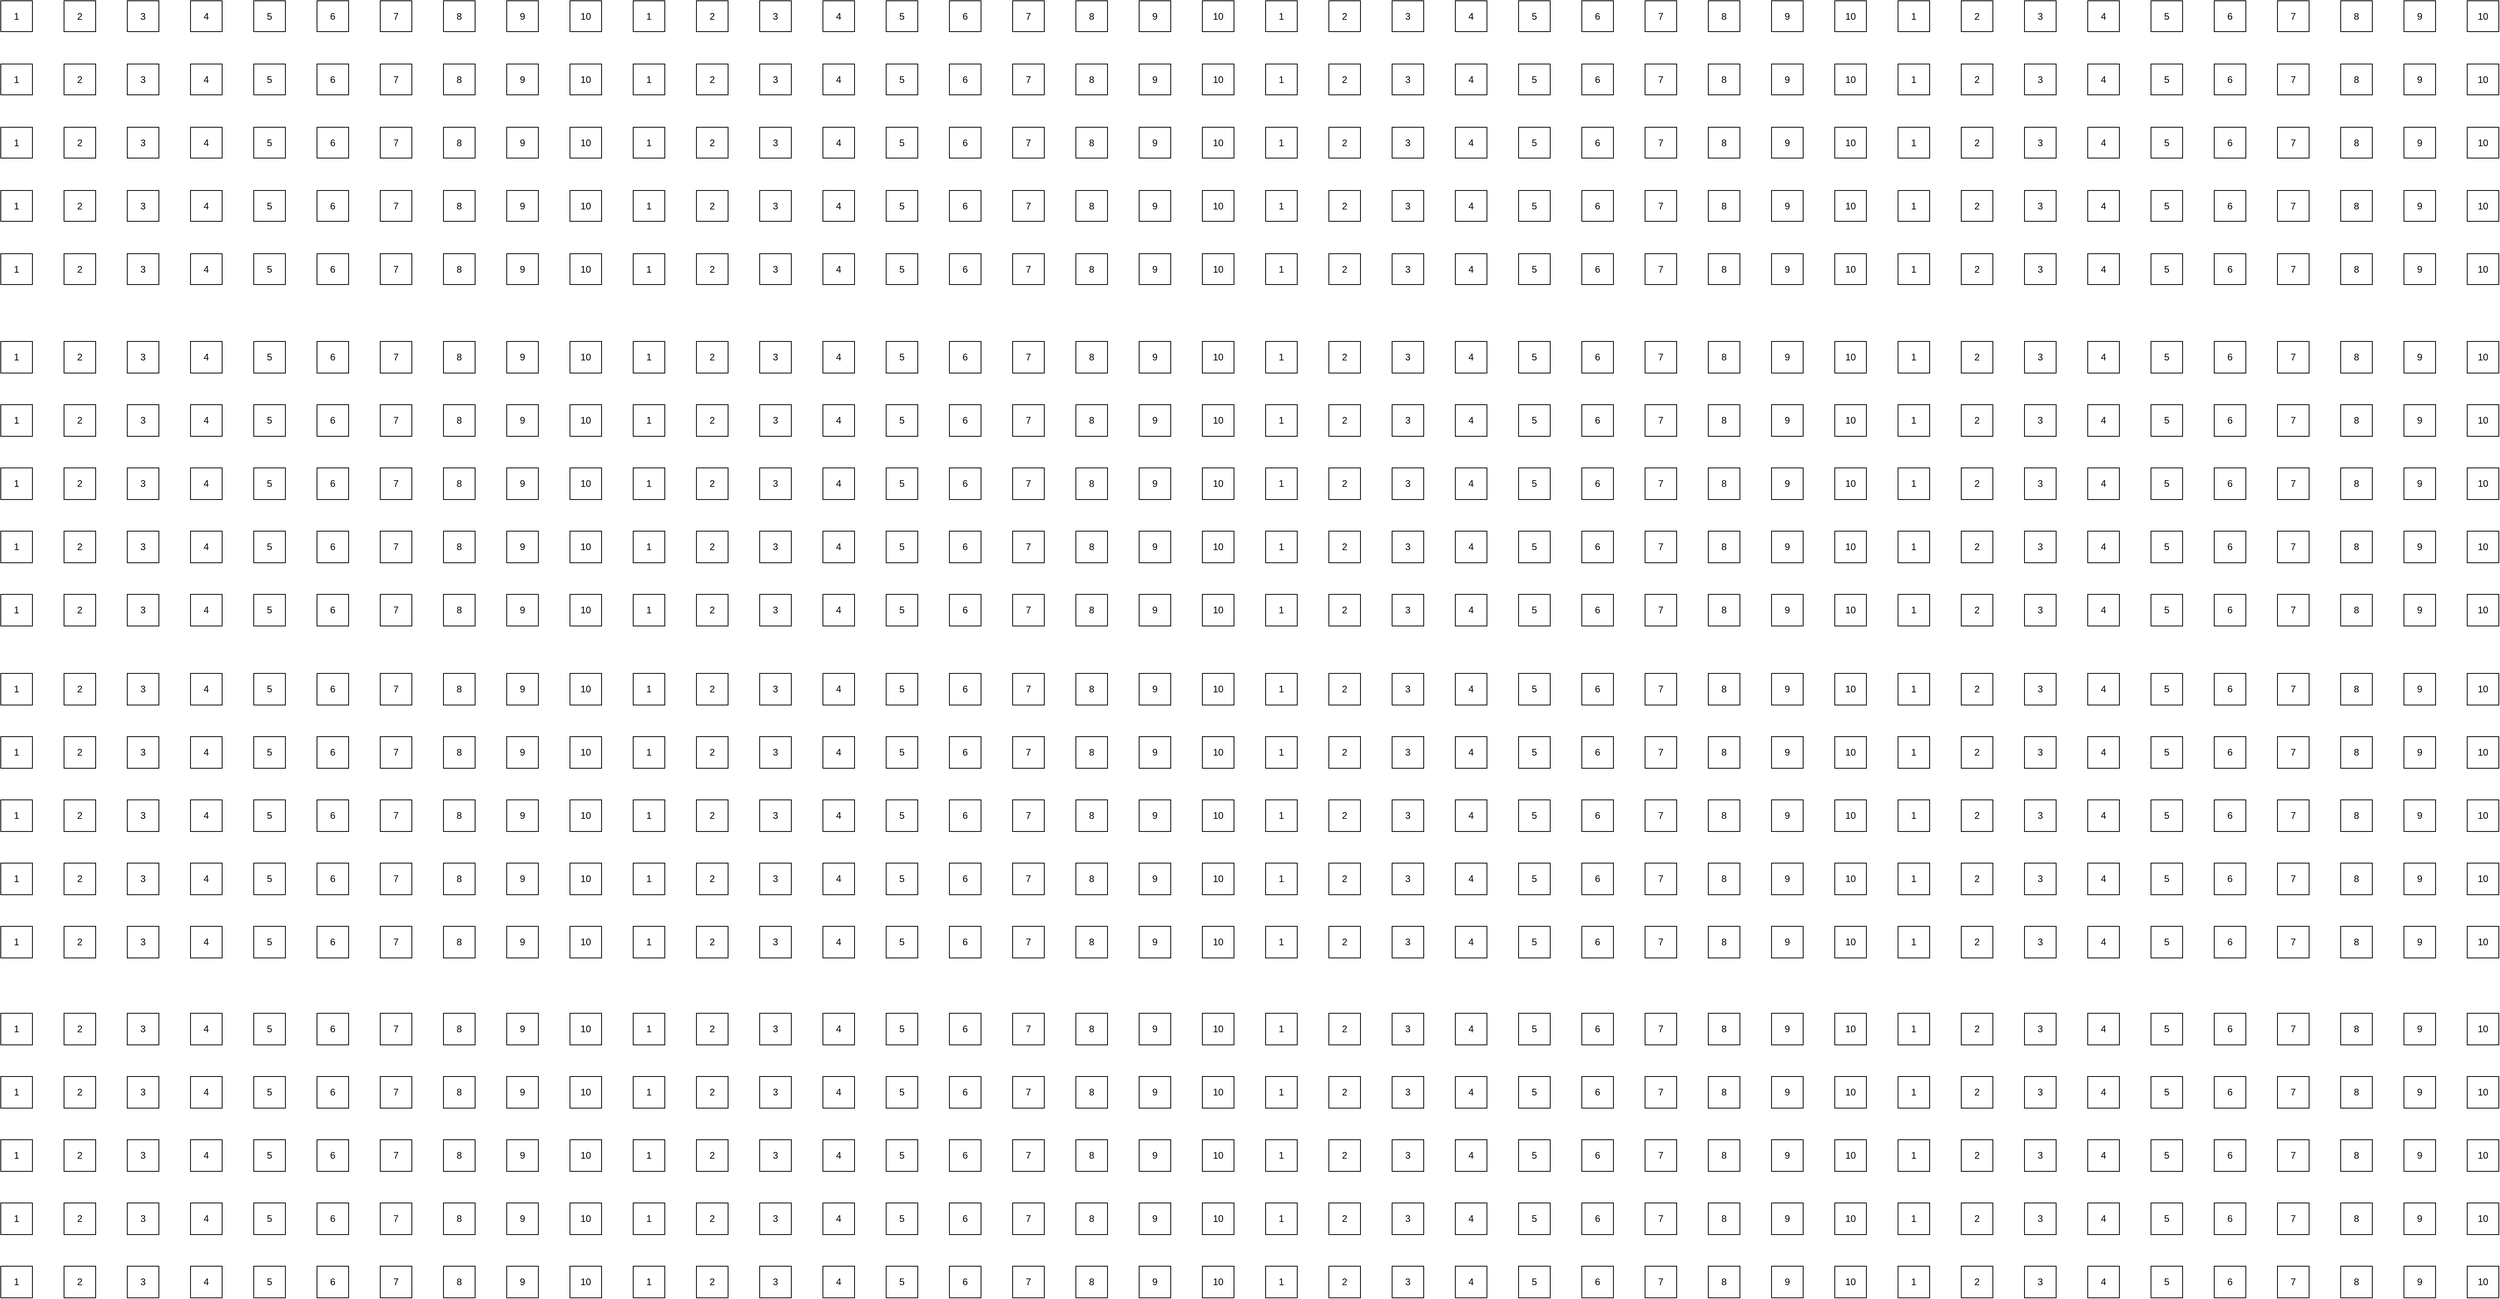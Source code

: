 <mxfile version="13.0.9">
    <diagram id="YCRAzSdguC1DIKJ5nqVH" name="Page-1">
        <mxGraphModel dx="5917" dy="1988" grid="1" gridSize="10" guides="1" tooltips="1" connect="1" arrows="1" fold="1" page="1" pageScale="1" pageWidth="827" pageHeight="1169" math="0" shadow="0">
            <root>
                <mxCell id="0"/>
                <mxCell id="1" parent="0"/>
                <mxCell id="5" value="1" style="rounded=0;whiteSpace=wrap;html=1;" parent="1" vertex="1">
                    <mxGeometry x="-10" y="49" width="40" height="39" as="geometry"/>
                </mxCell>
                <mxCell id="6" value="2" style="rounded=0;whiteSpace=wrap;html=1;" parent="1" vertex="1">
                    <mxGeometry x="70" y="49" width="40" height="39" as="geometry"/>
                </mxCell>
                <mxCell id="7" value="3" style="rounded=0;whiteSpace=wrap;html=1;" parent="1" vertex="1">
                    <mxGeometry x="150" y="49" width="40" height="39" as="geometry"/>
                </mxCell>
                <mxCell id="8" value="4" style="rounded=0;whiteSpace=wrap;html=1;" parent="1" vertex="1">
                    <mxGeometry x="230" y="49" width="40" height="39" as="geometry"/>
                </mxCell>
                <mxCell id="9" value="5" style="rounded=0;whiteSpace=wrap;html=1;" parent="1" vertex="1">
                    <mxGeometry x="310" y="49" width="40" height="39" as="geometry"/>
                </mxCell>
                <mxCell id="10" value="6" style="rounded=0;whiteSpace=wrap;html=1;" parent="1" vertex="1">
                    <mxGeometry x="390" y="49" width="40" height="39" as="geometry"/>
                </mxCell>
                <mxCell id="11" value="7" style="rounded=0;whiteSpace=wrap;html=1;" parent="1" vertex="1">
                    <mxGeometry x="470" y="49" width="40" height="39" as="geometry"/>
                </mxCell>
                <mxCell id="12" value="8" style="rounded=0;whiteSpace=wrap;html=1;" parent="1" vertex="1">
                    <mxGeometry x="550" y="49" width="40" height="39" as="geometry"/>
                </mxCell>
                <mxCell id="13" value="9" style="rounded=0;whiteSpace=wrap;html=1;" parent="1" vertex="1">
                    <mxGeometry x="630" y="49" width="40" height="39" as="geometry"/>
                </mxCell>
                <mxCell id="14" value="10" style="rounded=0;whiteSpace=wrap;html=1;" parent="1" vertex="1">
                    <mxGeometry x="710" y="49" width="40" height="39" as="geometry"/>
                </mxCell>
                <mxCell id="15" value="1" style="rounded=0;whiteSpace=wrap;html=1;" parent="1" vertex="1">
                    <mxGeometry x="-10" y="129" width="40" height="39" as="geometry"/>
                </mxCell>
                <mxCell id="16" value="2" style="rounded=0;whiteSpace=wrap;html=1;" parent="1" vertex="1">
                    <mxGeometry x="70" y="129" width="40" height="39" as="geometry"/>
                </mxCell>
                <mxCell id="17" value="3" style="rounded=0;whiteSpace=wrap;html=1;" parent="1" vertex="1">
                    <mxGeometry x="150" y="129" width="40" height="39" as="geometry"/>
                </mxCell>
                <mxCell id="18" value="4" style="rounded=0;whiteSpace=wrap;html=1;" parent="1" vertex="1">
                    <mxGeometry x="230" y="129" width="40" height="39" as="geometry"/>
                </mxCell>
                <mxCell id="19" value="5" style="rounded=0;whiteSpace=wrap;html=1;" parent="1" vertex="1">
                    <mxGeometry x="310" y="129" width="40" height="39" as="geometry"/>
                </mxCell>
                <mxCell id="20" value="6" style="rounded=0;whiteSpace=wrap;html=1;" parent="1" vertex="1">
                    <mxGeometry x="390" y="129" width="40" height="39" as="geometry"/>
                </mxCell>
                <mxCell id="21" value="7" style="rounded=0;whiteSpace=wrap;html=1;" parent="1" vertex="1">
                    <mxGeometry x="470" y="129" width="40" height="39" as="geometry"/>
                </mxCell>
                <mxCell id="22" value="8" style="rounded=0;whiteSpace=wrap;html=1;" parent="1" vertex="1">
                    <mxGeometry x="550" y="129" width="40" height="39" as="geometry"/>
                </mxCell>
                <mxCell id="23" value="9" style="rounded=0;whiteSpace=wrap;html=1;" parent="1" vertex="1">
                    <mxGeometry x="630" y="129" width="40" height="39" as="geometry"/>
                </mxCell>
                <mxCell id="24" value="10" style="rounded=0;whiteSpace=wrap;html=1;" parent="1" vertex="1">
                    <mxGeometry x="710" y="129" width="40" height="39" as="geometry"/>
                </mxCell>
                <mxCell id="25" value="1" style="rounded=0;whiteSpace=wrap;html=1;" parent="1" vertex="1">
                    <mxGeometry x="-10" y="209" width="40" height="39" as="geometry"/>
                </mxCell>
                <mxCell id="26" value="2" style="rounded=0;whiteSpace=wrap;html=1;" parent="1" vertex="1">
                    <mxGeometry x="70" y="209" width="40" height="39" as="geometry"/>
                </mxCell>
                <mxCell id="27" value="3" style="rounded=0;whiteSpace=wrap;html=1;" parent="1" vertex="1">
                    <mxGeometry x="150" y="209" width="40" height="39" as="geometry"/>
                </mxCell>
                <mxCell id="28" value="4" style="rounded=0;whiteSpace=wrap;html=1;" parent="1" vertex="1">
                    <mxGeometry x="230" y="209" width="40" height="39" as="geometry"/>
                </mxCell>
                <mxCell id="29" value="5" style="rounded=0;whiteSpace=wrap;html=1;" parent="1" vertex="1">
                    <mxGeometry x="310" y="209" width="40" height="39" as="geometry"/>
                </mxCell>
                <mxCell id="30" value="6" style="rounded=0;whiteSpace=wrap;html=1;" parent="1" vertex="1">
                    <mxGeometry x="390" y="209" width="40" height="39" as="geometry"/>
                </mxCell>
                <mxCell id="31" value="7" style="rounded=0;whiteSpace=wrap;html=1;" parent="1" vertex="1">
                    <mxGeometry x="470" y="209" width="40" height="39" as="geometry"/>
                </mxCell>
                <mxCell id="32" value="8" style="rounded=0;whiteSpace=wrap;html=1;" parent="1" vertex="1">
                    <mxGeometry x="550" y="209" width="40" height="39" as="geometry"/>
                </mxCell>
                <mxCell id="33" value="9" style="rounded=0;whiteSpace=wrap;html=1;" parent="1" vertex="1">
                    <mxGeometry x="630" y="209" width="40" height="39" as="geometry"/>
                </mxCell>
                <mxCell id="34" value="10" style="rounded=0;whiteSpace=wrap;html=1;" parent="1" vertex="1">
                    <mxGeometry x="710" y="209" width="40" height="39" as="geometry"/>
                </mxCell>
                <mxCell id="35" value="1" style="rounded=0;whiteSpace=wrap;html=1;" parent="1" vertex="1">
                    <mxGeometry x="-10" y="289" width="40" height="39" as="geometry"/>
                </mxCell>
                <mxCell id="36" value="2" style="rounded=0;whiteSpace=wrap;html=1;" parent="1" vertex="1">
                    <mxGeometry x="70" y="289" width="40" height="39" as="geometry"/>
                </mxCell>
                <mxCell id="37" value="3" style="rounded=0;whiteSpace=wrap;html=1;" parent="1" vertex="1">
                    <mxGeometry x="150" y="289" width="40" height="39" as="geometry"/>
                </mxCell>
                <mxCell id="38" value="4" style="rounded=0;whiteSpace=wrap;html=1;" parent="1" vertex="1">
                    <mxGeometry x="230" y="289" width="40" height="39" as="geometry"/>
                </mxCell>
                <mxCell id="39" value="5" style="rounded=0;whiteSpace=wrap;html=1;" parent="1" vertex="1">
                    <mxGeometry x="310" y="289" width="40" height="39" as="geometry"/>
                </mxCell>
                <mxCell id="40" value="6" style="rounded=0;whiteSpace=wrap;html=1;" parent="1" vertex="1">
                    <mxGeometry x="390" y="289" width="40" height="39" as="geometry"/>
                </mxCell>
                <mxCell id="41" value="7" style="rounded=0;whiteSpace=wrap;html=1;" parent="1" vertex="1">
                    <mxGeometry x="470" y="289" width="40" height="39" as="geometry"/>
                </mxCell>
                <mxCell id="42" value="8" style="rounded=0;whiteSpace=wrap;html=1;" parent="1" vertex="1">
                    <mxGeometry x="550" y="289" width="40" height="39" as="geometry"/>
                </mxCell>
                <mxCell id="43" value="9" style="rounded=0;whiteSpace=wrap;html=1;" parent="1" vertex="1">
                    <mxGeometry x="630" y="289" width="40" height="39" as="geometry"/>
                </mxCell>
                <mxCell id="44" value="10" style="rounded=0;whiteSpace=wrap;html=1;" parent="1" vertex="1">
                    <mxGeometry x="710" y="289" width="40" height="39" as="geometry"/>
                </mxCell>
                <mxCell id="45" value="1" style="rounded=0;whiteSpace=wrap;html=1;" parent="1" vertex="1">
                    <mxGeometry x="-10" y="369" width="40" height="39" as="geometry"/>
                </mxCell>
                <mxCell id="46" value="2" style="rounded=0;whiteSpace=wrap;html=1;" parent="1" vertex="1">
                    <mxGeometry x="70" y="369" width="40" height="39" as="geometry"/>
                </mxCell>
                <mxCell id="47" value="3" style="rounded=0;whiteSpace=wrap;html=1;" parent="1" vertex="1">
                    <mxGeometry x="150" y="369" width="40" height="39" as="geometry"/>
                </mxCell>
                <mxCell id="48" value="4" style="rounded=0;whiteSpace=wrap;html=1;" parent="1" vertex="1">
                    <mxGeometry x="230" y="369" width="40" height="39" as="geometry"/>
                </mxCell>
                <mxCell id="49" value="5" style="rounded=0;whiteSpace=wrap;html=1;" parent="1" vertex="1">
                    <mxGeometry x="310" y="369" width="40" height="39" as="geometry"/>
                </mxCell>
                <mxCell id="50" value="6" style="rounded=0;whiteSpace=wrap;html=1;" parent="1" vertex="1">
                    <mxGeometry x="390" y="369" width="40" height="39" as="geometry"/>
                </mxCell>
                <mxCell id="51" value="7" style="rounded=0;whiteSpace=wrap;html=1;" parent="1" vertex="1">
                    <mxGeometry x="470" y="369" width="40" height="39" as="geometry"/>
                </mxCell>
                <mxCell id="52" value="8" style="rounded=0;whiteSpace=wrap;html=1;" parent="1" vertex="1">
                    <mxGeometry x="550" y="369" width="40" height="39" as="geometry"/>
                </mxCell>
                <mxCell id="53" value="9" style="rounded=0;whiteSpace=wrap;html=1;" parent="1" vertex="1">
                    <mxGeometry x="630" y="369" width="40" height="39" as="geometry"/>
                </mxCell>
                <mxCell id="54" value="10" style="rounded=0;whiteSpace=wrap;html=1;" parent="1" vertex="1">
                    <mxGeometry x="710" y="369" width="40" height="39" as="geometry"/>
                </mxCell>
                <mxCell id="55" value="1" style="rounded=0;whiteSpace=wrap;html=1;" parent="1" vertex="1">
                    <mxGeometry x="-10" y="480" width="40" height="40" as="geometry"/>
                </mxCell>
                <mxCell id="56" value="2" style="rounded=0;whiteSpace=wrap;html=1;" parent="1" vertex="1">
                    <mxGeometry x="70" y="480" width="40" height="40" as="geometry"/>
                </mxCell>
                <mxCell id="57" value="3" style="rounded=0;whiteSpace=wrap;html=1;" parent="1" vertex="1">
                    <mxGeometry x="150" y="480" width="40" height="40" as="geometry"/>
                </mxCell>
                <mxCell id="58" value="4" style="rounded=0;whiteSpace=wrap;html=1;" parent="1" vertex="1">
                    <mxGeometry x="230" y="480" width="40" height="40" as="geometry"/>
                </mxCell>
                <mxCell id="59" value="5" style="rounded=0;whiteSpace=wrap;html=1;" parent="1" vertex="1">
                    <mxGeometry x="310" y="480" width="40" height="40" as="geometry"/>
                </mxCell>
                <mxCell id="60" value="6" style="rounded=0;whiteSpace=wrap;html=1;" parent="1" vertex="1">
                    <mxGeometry x="390" y="480" width="40" height="40" as="geometry"/>
                </mxCell>
                <mxCell id="61" value="7" style="rounded=0;whiteSpace=wrap;html=1;" parent="1" vertex="1">
                    <mxGeometry x="470" y="480" width="40" height="40" as="geometry"/>
                </mxCell>
                <mxCell id="62" value="8" style="rounded=0;whiteSpace=wrap;html=1;" parent="1" vertex="1">
                    <mxGeometry x="550" y="480" width="40" height="40" as="geometry"/>
                </mxCell>
                <mxCell id="63" value="9" style="rounded=0;whiteSpace=wrap;html=1;" parent="1" vertex="1">
                    <mxGeometry x="630" y="480" width="40" height="40" as="geometry"/>
                </mxCell>
                <mxCell id="64" value="10" style="rounded=0;whiteSpace=wrap;html=1;" parent="1" vertex="1">
                    <mxGeometry x="710" y="480" width="40" height="40" as="geometry"/>
                </mxCell>
                <mxCell id="65" value="1" style="rounded=0;whiteSpace=wrap;html=1;" parent="1" vertex="1">
                    <mxGeometry x="-10" y="560" width="40" height="40" as="geometry"/>
                </mxCell>
                <mxCell id="66" value="2" style="rounded=0;whiteSpace=wrap;html=1;" parent="1" vertex="1">
                    <mxGeometry x="70" y="560" width="40" height="40" as="geometry"/>
                </mxCell>
                <mxCell id="67" value="3" style="rounded=0;whiteSpace=wrap;html=1;" parent="1" vertex="1">
                    <mxGeometry x="150" y="560" width="40" height="40" as="geometry"/>
                </mxCell>
                <mxCell id="68" value="4" style="rounded=0;whiteSpace=wrap;html=1;" parent="1" vertex="1">
                    <mxGeometry x="230" y="560" width="40" height="40" as="geometry"/>
                </mxCell>
                <mxCell id="69" value="5" style="rounded=0;whiteSpace=wrap;html=1;" parent="1" vertex="1">
                    <mxGeometry x="310" y="560" width="40" height="40" as="geometry"/>
                </mxCell>
                <mxCell id="70" value="6" style="rounded=0;whiteSpace=wrap;html=1;" parent="1" vertex="1">
                    <mxGeometry x="390" y="560" width="40" height="40" as="geometry"/>
                </mxCell>
                <mxCell id="71" value="7" style="rounded=0;whiteSpace=wrap;html=1;" parent="1" vertex="1">
                    <mxGeometry x="470" y="560" width="40" height="40" as="geometry"/>
                </mxCell>
                <mxCell id="72" value="8" style="rounded=0;whiteSpace=wrap;html=1;" parent="1" vertex="1">
                    <mxGeometry x="550" y="560" width="40" height="40" as="geometry"/>
                </mxCell>
                <mxCell id="73" value="9" style="rounded=0;whiteSpace=wrap;html=1;" parent="1" vertex="1">
                    <mxGeometry x="630" y="560" width="40" height="40" as="geometry"/>
                </mxCell>
                <mxCell id="74" value="10" style="rounded=0;whiteSpace=wrap;html=1;" parent="1" vertex="1">
                    <mxGeometry x="710" y="560" width="40" height="40" as="geometry"/>
                </mxCell>
                <mxCell id="75" value="1" style="rounded=0;whiteSpace=wrap;html=1;" parent="1" vertex="1">
                    <mxGeometry x="-10" y="640" width="40" height="40" as="geometry"/>
                </mxCell>
                <mxCell id="76" value="2" style="rounded=0;whiteSpace=wrap;html=1;" parent="1" vertex="1">
                    <mxGeometry x="70" y="640" width="40" height="40" as="geometry"/>
                </mxCell>
                <mxCell id="77" value="3" style="rounded=0;whiteSpace=wrap;html=1;" parent="1" vertex="1">
                    <mxGeometry x="150" y="640" width="40" height="40" as="geometry"/>
                </mxCell>
                <mxCell id="78" value="4" style="rounded=0;whiteSpace=wrap;html=1;" parent="1" vertex="1">
                    <mxGeometry x="230" y="640" width="40" height="40" as="geometry"/>
                </mxCell>
                <mxCell id="79" value="5" style="rounded=0;whiteSpace=wrap;html=1;" parent="1" vertex="1">
                    <mxGeometry x="310" y="640" width="40" height="40" as="geometry"/>
                </mxCell>
                <mxCell id="80" value="6" style="rounded=0;whiteSpace=wrap;html=1;" parent="1" vertex="1">
                    <mxGeometry x="390" y="640" width="40" height="40" as="geometry"/>
                </mxCell>
                <mxCell id="81" value="7" style="rounded=0;whiteSpace=wrap;html=1;" parent="1" vertex="1">
                    <mxGeometry x="470" y="640" width="40" height="40" as="geometry"/>
                </mxCell>
                <mxCell id="82" value="8" style="rounded=0;whiteSpace=wrap;html=1;" parent="1" vertex="1">
                    <mxGeometry x="550" y="640" width="40" height="40" as="geometry"/>
                </mxCell>
                <mxCell id="83" value="9" style="rounded=0;whiteSpace=wrap;html=1;" parent="1" vertex="1">
                    <mxGeometry x="630" y="640" width="40" height="40" as="geometry"/>
                </mxCell>
                <mxCell id="84" value="10" style="rounded=0;whiteSpace=wrap;html=1;" parent="1" vertex="1">
                    <mxGeometry x="710" y="640" width="40" height="40" as="geometry"/>
                </mxCell>
                <mxCell id="85" value="1" style="rounded=0;whiteSpace=wrap;html=1;" parent="1" vertex="1">
                    <mxGeometry x="-10" y="720" width="40" height="40" as="geometry"/>
                </mxCell>
                <mxCell id="86" value="2" style="rounded=0;whiteSpace=wrap;html=1;" parent="1" vertex="1">
                    <mxGeometry x="70" y="720" width="40" height="40" as="geometry"/>
                </mxCell>
                <mxCell id="87" value="3" style="rounded=0;whiteSpace=wrap;html=1;" parent="1" vertex="1">
                    <mxGeometry x="150" y="720" width="40" height="40" as="geometry"/>
                </mxCell>
                <mxCell id="88" value="4" style="rounded=0;whiteSpace=wrap;html=1;" parent="1" vertex="1">
                    <mxGeometry x="230" y="720" width="40" height="40" as="geometry"/>
                </mxCell>
                <mxCell id="89" value="5" style="rounded=0;whiteSpace=wrap;html=1;" parent="1" vertex="1">
                    <mxGeometry x="310" y="720" width="40" height="40" as="geometry"/>
                </mxCell>
                <mxCell id="90" value="6" style="rounded=0;whiteSpace=wrap;html=1;" parent="1" vertex="1">
                    <mxGeometry x="390" y="720" width="40" height="40" as="geometry"/>
                </mxCell>
                <mxCell id="91" value="7" style="rounded=0;whiteSpace=wrap;html=1;" parent="1" vertex="1">
                    <mxGeometry x="470" y="720" width="40" height="40" as="geometry"/>
                </mxCell>
                <mxCell id="92" value="8" style="rounded=0;whiteSpace=wrap;html=1;" parent="1" vertex="1">
                    <mxGeometry x="550" y="720" width="40" height="40" as="geometry"/>
                </mxCell>
                <mxCell id="93" value="9" style="rounded=0;whiteSpace=wrap;html=1;" parent="1" vertex="1">
                    <mxGeometry x="630" y="720" width="40" height="40" as="geometry"/>
                </mxCell>
                <mxCell id="94" value="10" style="rounded=0;whiteSpace=wrap;html=1;" parent="1" vertex="1">
                    <mxGeometry x="710" y="720" width="40" height="40" as="geometry"/>
                </mxCell>
                <mxCell id="95" value="1" style="rounded=0;whiteSpace=wrap;html=1;" parent="1" vertex="1">
                    <mxGeometry x="-10" y="800" width="40" height="40" as="geometry"/>
                </mxCell>
                <mxCell id="96" value="2" style="rounded=0;whiteSpace=wrap;html=1;" parent="1" vertex="1">
                    <mxGeometry x="70" y="800" width="40" height="40" as="geometry"/>
                </mxCell>
                <mxCell id="97" value="3" style="rounded=0;whiteSpace=wrap;html=1;" parent="1" vertex="1">
                    <mxGeometry x="150" y="800" width="40" height="40" as="geometry"/>
                </mxCell>
                <mxCell id="98" value="4" style="rounded=0;whiteSpace=wrap;html=1;" parent="1" vertex="1">
                    <mxGeometry x="230" y="800" width="40" height="40" as="geometry"/>
                </mxCell>
                <mxCell id="99" value="5" style="rounded=0;whiteSpace=wrap;html=1;" parent="1" vertex="1">
                    <mxGeometry x="310" y="800" width="40" height="40" as="geometry"/>
                </mxCell>
                <mxCell id="100" value="6" style="rounded=0;whiteSpace=wrap;html=1;" parent="1" vertex="1">
                    <mxGeometry x="390" y="800" width="40" height="40" as="geometry"/>
                </mxCell>
                <mxCell id="101" value="7" style="rounded=0;whiteSpace=wrap;html=1;" parent="1" vertex="1">
                    <mxGeometry x="470" y="800" width="40" height="40" as="geometry"/>
                </mxCell>
                <mxCell id="102" value="8" style="rounded=0;whiteSpace=wrap;html=1;" parent="1" vertex="1">
                    <mxGeometry x="550" y="800" width="40" height="40" as="geometry"/>
                </mxCell>
                <mxCell id="103" value="9" style="rounded=0;whiteSpace=wrap;html=1;" parent="1" vertex="1">
                    <mxGeometry x="630" y="800" width="40" height="40" as="geometry"/>
                </mxCell>
                <mxCell id="104" value="10" style="rounded=0;whiteSpace=wrap;html=1;" parent="1" vertex="1">
                    <mxGeometry x="710" y="800" width="40" height="40" as="geometry"/>
                </mxCell>
                <mxCell id="105" value="1" style="rounded=0;whiteSpace=wrap;html=1;" parent="1" vertex="1">
                    <mxGeometry x="790" y="49" width="40" height="39" as="geometry"/>
                </mxCell>
                <mxCell id="106" value="2" style="rounded=0;whiteSpace=wrap;html=1;" parent="1" vertex="1">
                    <mxGeometry x="870" y="49" width="40" height="39" as="geometry"/>
                </mxCell>
                <mxCell id="107" value="3" style="rounded=0;whiteSpace=wrap;html=1;" parent="1" vertex="1">
                    <mxGeometry x="950" y="49" width="40" height="39" as="geometry"/>
                </mxCell>
                <mxCell id="108" value="4" style="rounded=0;whiteSpace=wrap;html=1;" parent="1" vertex="1">
                    <mxGeometry x="1030" y="49" width="40" height="39" as="geometry"/>
                </mxCell>
                <mxCell id="109" value="5" style="rounded=0;whiteSpace=wrap;html=1;" parent="1" vertex="1">
                    <mxGeometry x="1110" y="49" width="40" height="39" as="geometry"/>
                </mxCell>
                <mxCell id="110" value="6" style="rounded=0;whiteSpace=wrap;html=1;" parent="1" vertex="1">
                    <mxGeometry x="1190" y="49" width="40" height="39" as="geometry"/>
                </mxCell>
                <mxCell id="111" value="7" style="rounded=0;whiteSpace=wrap;html=1;" parent="1" vertex="1">
                    <mxGeometry x="1270" y="49" width="40" height="39" as="geometry"/>
                </mxCell>
                <mxCell id="112" value="8" style="rounded=0;whiteSpace=wrap;html=1;" parent="1" vertex="1">
                    <mxGeometry x="1350" y="49" width="40" height="39" as="geometry"/>
                </mxCell>
                <mxCell id="113" value="9" style="rounded=0;whiteSpace=wrap;html=1;" parent="1" vertex="1">
                    <mxGeometry x="1430" y="49" width="40" height="39" as="geometry"/>
                </mxCell>
                <mxCell id="114" value="10" style="rounded=0;whiteSpace=wrap;html=1;" parent="1" vertex="1">
                    <mxGeometry x="1510" y="49" width="40" height="39" as="geometry"/>
                </mxCell>
                <mxCell id="115" value="1" style="rounded=0;whiteSpace=wrap;html=1;" parent="1" vertex="1">
                    <mxGeometry x="790" y="129" width="40" height="39" as="geometry"/>
                </mxCell>
                <mxCell id="116" value="2" style="rounded=0;whiteSpace=wrap;html=1;" parent="1" vertex="1">
                    <mxGeometry x="870" y="129" width="40" height="39" as="geometry"/>
                </mxCell>
                <mxCell id="117" value="3" style="rounded=0;whiteSpace=wrap;html=1;" parent="1" vertex="1">
                    <mxGeometry x="950" y="129" width="40" height="39" as="geometry"/>
                </mxCell>
                <mxCell id="118" value="4" style="rounded=0;whiteSpace=wrap;html=1;" parent="1" vertex="1">
                    <mxGeometry x="1030" y="129" width="40" height="39" as="geometry"/>
                </mxCell>
                <mxCell id="119" value="5" style="rounded=0;whiteSpace=wrap;html=1;" parent="1" vertex="1">
                    <mxGeometry x="1110" y="129" width="40" height="39" as="geometry"/>
                </mxCell>
                <mxCell id="120" value="6" style="rounded=0;whiteSpace=wrap;html=1;" parent="1" vertex="1">
                    <mxGeometry x="1190" y="129" width="40" height="39" as="geometry"/>
                </mxCell>
                <mxCell id="121" value="7" style="rounded=0;whiteSpace=wrap;html=1;" parent="1" vertex="1">
                    <mxGeometry x="1270" y="129" width="40" height="39" as="geometry"/>
                </mxCell>
                <mxCell id="122" value="8" style="rounded=0;whiteSpace=wrap;html=1;" parent="1" vertex="1">
                    <mxGeometry x="1350" y="129" width="40" height="39" as="geometry"/>
                </mxCell>
                <mxCell id="123" value="9" style="rounded=0;whiteSpace=wrap;html=1;" parent="1" vertex="1">
                    <mxGeometry x="1430" y="129" width="40" height="39" as="geometry"/>
                </mxCell>
                <mxCell id="124" value="10" style="rounded=0;whiteSpace=wrap;html=1;" parent="1" vertex="1">
                    <mxGeometry x="1510" y="129" width="40" height="39" as="geometry"/>
                </mxCell>
                <mxCell id="125" value="1" style="rounded=0;whiteSpace=wrap;html=1;" parent="1" vertex="1">
                    <mxGeometry x="790" y="209" width="40" height="39" as="geometry"/>
                </mxCell>
                <mxCell id="126" value="2" style="rounded=0;whiteSpace=wrap;html=1;" parent="1" vertex="1">
                    <mxGeometry x="870" y="209" width="40" height="39" as="geometry"/>
                </mxCell>
                <mxCell id="127" value="3" style="rounded=0;whiteSpace=wrap;html=1;" parent="1" vertex="1">
                    <mxGeometry x="950" y="209" width="40" height="39" as="geometry"/>
                </mxCell>
                <mxCell id="128" value="4" style="rounded=0;whiteSpace=wrap;html=1;" parent="1" vertex="1">
                    <mxGeometry x="1030" y="209" width="40" height="39" as="geometry"/>
                </mxCell>
                <mxCell id="129" value="5" style="rounded=0;whiteSpace=wrap;html=1;" parent="1" vertex="1">
                    <mxGeometry x="1110" y="209" width="40" height="39" as="geometry"/>
                </mxCell>
                <mxCell id="130" value="6" style="rounded=0;whiteSpace=wrap;html=1;" parent="1" vertex="1">
                    <mxGeometry x="1190" y="209" width="40" height="39" as="geometry"/>
                </mxCell>
                <mxCell id="131" value="7" style="rounded=0;whiteSpace=wrap;html=1;" parent="1" vertex="1">
                    <mxGeometry x="1270" y="209" width="40" height="39" as="geometry"/>
                </mxCell>
                <mxCell id="132" value="8" style="rounded=0;whiteSpace=wrap;html=1;" parent="1" vertex="1">
                    <mxGeometry x="1350" y="209" width="40" height="39" as="geometry"/>
                </mxCell>
                <mxCell id="133" value="9" style="rounded=0;whiteSpace=wrap;html=1;" parent="1" vertex="1">
                    <mxGeometry x="1430" y="209" width="40" height="39" as="geometry"/>
                </mxCell>
                <mxCell id="134" value="10" style="rounded=0;whiteSpace=wrap;html=1;" parent="1" vertex="1">
                    <mxGeometry x="1510" y="209" width="40" height="39" as="geometry"/>
                </mxCell>
                <mxCell id="135" value="1" style="rounded=0;whiteSpace=wrap;html=1;" parent="1" vertex="1">
                    <mxGeometry x="790" y="289" width="40" height="39" as="geometry"/>
                </mxCell>
                <mxCell id="136" value="2" style="rounded=0;whiteSpace=wrap;html=1;" parent="1" vertex="1">
                    <mxGeometry x="870" y="289" width="40" height="39" as="geometry"/>
                </mxCell>
                <mxCell id="137" value="3" style="rounded=0;whiteSpace=wrap;html=1;" parent="1" vertex="1">
                    <mxGeometry x="950" y="289" width="40" height="39" as="geometry"/>
                </mxCell>
                <mxCell id="138" value="4" style="rounded=0;whiteSpace=wrap;html=1;" parent="1" vertex="1">
                    <mxGeometry x="1030" y="289" width="40" height="39" as="geometry"/>
                </mxCell>
                <mxCell id="139" value="5" style="rounded=0;whiteSpace=wrap;html=1;" parent="1" vertex="1">
                    <mxGeometry x="1110" y="289" width="40" height="39" as="geometry"/>
                </mxCell>
                <mxCell id="140" value="6" style="rounded=0;whiteSpace=wrap;html=1;" parent="1" vertex="1">
                    <mxGeometry x="1190" y="289" width="40" height="39" as="geometry"/>
                </mxCell>
                <mxCell id="141" value="7" style="rounded=0;whiteSpace=wrap;html=1;" parent="1" vertex="1">
                    <mxGeometry x="1270" y="289" width="40" height="39" as="geometry"/>
                </mxCell>
                <mxCell id="142" value="8" style="rounded=0;whiteSpace=wrap;html=1;" parent="1" vertex="1">
                    <mxGeometry x="1350" y="289" width="40" height="39" as="geometry"/>
                </mxCell>
                <mxCell id="143" value="9" style="rounded=0;whiteSpace=wrap;html=1;" parent="1" vertex="1">
                    <mxGeometry x="1430" y="289" width="40" height="39" as="geometry"/>
                </mxCell>
                <mxCell id="144" value="10" style="rounded=0;whiteSpace=wrap;html=1;" parent="1" vertex="1">
                    <mxGeometry x="1510" y="289" width="40" height="39" as="geometry"/>
                </mxCell>
                <mxCell id="145" value="1" style="rounded=0;whiteSpace=wrap;html=1;" parent="1" vertex="1">
                    <mxGeometry x="790" y="369" width="40" height="39" as="geometry"/>
                </mxCell>
                <mxCell id="146" value="2" style="rounded=0;whiteSpace=wrap;html=1;" parent="1" vertex="1">
                    <mxGeometry x="870" y="369" width="40" height="39" as="geometry"/>
                </mxCell>
                <mxCell id="147" value="3" style="rounded=0;whiteSpace=wrap;html=1;" parent="1" vertex="1">
                    <mxGeometry x="950" y="369" width="40" height="39" as="geometry"/>
                </mxCell>
                <mxCell id="148" value="4" style="rounded=0;whiteSpace=wrap;html=1;" parent="1" vertex="1">
                    <mxGeometry x="1030" y="369" width="40" height="39" as="geometry"/>
                </mxCell>
                <mxCell id="149" value="5" style="rounded=0;whiteSpace=wrap;html=1;" parent="1" vertex="1">
                    <mxGeometry x="1110" y="369" width="40" height="39" as="geometry"/>
                </mxCell>
                <mxCell id="150" value="6" style="rounded=0;whiteSpace=wrap;html=1;" parent="1" vertex="1">
                    <mxGeometry x="1190" y="369" width="40" height="39" as="geometry"/>
                </mxCell>
                <mxCell id="151" value="7" style="rounded=0;whiteSpace=wrap;html=1;" parent="1" vertex="1">
                    <mxGeometry x="1270" y="369" width="40" height="39" as="geometry"/>
                </mxCell>
                <mxCell id="152" value="8" style="rounded=0;whiteSpace=wrap;html=1;" parent="1" vertex="1">
                    <mxGeometry x="1350" y="369" width="40" height="39" as="geometry"/>
                </mxCell>
                <mxCell id="153" value="9" style="rounded=0;whiteSpace=wrap;html=1;" parent="1" vertex="1">
                    <mxGeometry x="1430" y="369" width="40" height="39" as="geometry"/>
                </mxCell>
                <mxCell id="154" value="10" style="rounded=0;whiteSpace=wrap;html=1;" parent="1" vertex="1">
                    <mxGeometry x="1510" y="369" width="40" height="39" as="geometry"/>
                </mxCell>
                <mxCell id="155" value="1" style="rounded=0;whiteSpace=wrap;html=1;" parent="1" vertex="1">
                    <mxGeometry x="790" y="480" width="40" height="40" as="geometry"/>
                </mxCell>
                <mxCell id="156" value="2" style="rounded=0;whiteSpace=wrap;html=1;" parent="1" vertex="1">
                    <mxGeometry x="870" y="480" width="40" height="40" as="geometry"/>
                </mxCell>
                <mxCell id="157" value="3" style="rounded=0;whiteSpace=wrap;html=1;" parent="1" vertex="1">
                    <mxGeometry x="950" y="480" width="40" height="40" as="geometry"/>
                </mxCell>
                <mxCell id="158" value="4" style="rounded=0;whiteSpace=wrap;html=1;" parent="1" vertex="1">
                    <mxGeometry x="1030" y="480" width="40" height="40" as="geometry"/>
                </mxCell>
                <mxCell id="159" value="5" style="rounded=0;whiteSpace=wrap;html=1;" parent="1" vertex="1">
                    <mxGeometry x="1110" y="480" width="40" height="40" as="geometry"/>
                </mxCell>
                <mxCell id="160" value="6" style="rounded=0;whiteSpace=wrap;html=1;" parent="1" vertex="1">
                    <mxGeometry x="1190" y="480" width="40" height="40" as="geometry"/>
                </mxCell>
                <mxCell id="161" value="7" style="rounded=0;whiteSpace=wrap;html=1;" parent="1" vertex="1">
                    <mxGeometry x="1270" y="480" width="40" height="40" as="geometry"/>
                </mxCell>
                <mxCell id="162" value="8" style="rounded=0;whiteSpace=wrap;html=1;" parent="1" vertex="1">
                    <mxGeometry x="1350" y="480" width="40" height="40" as="geometry"/>
                </mxCell>
                <mxCell id="163" value="9" style="rounded=0;whiteSpace=wrap;html=1;" parent="1" vertex="1">
                    <mxGeometry x="1430" y="480" width="40" height="40" as="geometry"/>
                </mxCell>
                <mxCell id="164" value="10" style="rounded=0;whiteSpace=wrap;html=1;" parent="1" vertex="1">
                    <mxGeometry x="1510" y="480" width="40" height="40" as="geometry"/>
                </mxCell>
                <mxCell id="165" value="1" style="rounded=0;whiteSpace=wrap;html=1;" parent="1" vertex="1">
                    <mxGeometry x="790" y="560" width="40" height="40" as="geometry"/>
                </mxCell>
                <mxCell id="166" value="2" style="rounded=0;whiteSpace=wrap;html=1;" parent="1" vertex="1">
                    <mxGeometry x="870" y="560" width="40" height="40" as="geometry"/>
                </mxCell>
                <mxCell id="167" value="3" style="rounded=0;whiteSpace=wrap;html=1;" parent="1" vertex="1">
                    <mxGeometry x="950" y="560" width="40" height="40" as="geometry"/>
                </mxCell>
                <mxCell id="168" value="4" style="rounded=0;whiteSpace=wrap;html=1;" parent="1" vertex="1">
                    <mxGeometry x="1030" y="560" width="40" height="40" as="geometry"/>
                </mxCell>
                <mxCell id="169" value="5" style="rounded=0;whiteSpace=wrap;html=1;" parent="1" vertex="1">
                    <mxGeometry x="1110" y="560" width="40" height="40" as="geometry"/>
                </mxCell>
                <mxCell id="170" value="6" style="rounded=0;whiteSpace=wrap;html=1;" parent="1" vertex="1">
                    <mxGeometry x="1190" y="560" width="40" height="40" as="geometry"/>
                </mxCell>
                <mxCell id="171" value="7" style="rounded=0;whiteSpace=wrap;html=1;" parent="1" vertex="1">
                    <mxGeometry x="1270" y="560" width="40" height="40" as="geometry"/>
                </mxCell>
                <mxCell id="172" value="8" style="rounded=0;whiteSpace=wrap;html=1;" parent="1" vertex="1">
                    <mxGeometry x="1350" y="560" width="40" height="40" as="geometry"/>
                </mxCell>
                <mxCell id="173" value="9" style="rounded=0;whiteSpace=wrap;html=1;" parent="1" vertex="1">
                    <mxGeometry x="1430" y="560" width="40" height="40" as="geometry"/>
                </mxCell>
                <mxCell id="174" value="10" style="rounded=0;whiteSpace=wrap;html=1;" parent="1" vertex="1">
                    <mxGeometry x="1510" y="560" width="40" height="40" as="geometry"/>
                </mxCell>
                <mxCell id="175" value="1" style="rounded=0;whiteSpace=wrap;html=1;" parent="1" vertex="1">
                    <mxGeometry x="790" y="640" width="40" height="40" as="geometry"/>
                </mxCell>
                <mxCell id="176" value="2" style="rounded=0;whiteSpace=wrap;html=1;" parent="1" vertex="1">
                    <mxGeometry x="870" y="640" width="40" height="40" as="geometry"/>
                </mxCell>
                <mxCell id="177" value="3" style="rounded=0;whiteSpace=wrap;html=1;" parent="1" vertex="1">
                    <mxGeometry x="950" y="640" width="40" height="40" as="geometry"/>
                </mxCell>
                <mxCell id="178" value="4" style="rounded=0;whiteSpace=wrap;html=1;" parent="1" vertex="1">
                    <mxGeometry x="1030" y="640" width="40" height="40" as="geometry"/>
                </mxCell>
                <mxCell id="179" value="5" style="rounded=0;whiteSpace=wrap;html=1;" parent="1" vertex="1">
                    <mxGeometry x="1110" y="640" width="40" height="40" as="geometry"/>
                </mxCell>
                <mxCell id="180" value="6" style="rounded=0;whiteSpace=wrap;html=1;" parent="1" vertex="1">
                    <mxGeometry x="1190" y="640" width="40" height="40" as="geometry"/>
                </mxCell>
                <mxCell id="181" value="7" style="rounded=0;whiteSpace=wrap;html=1;" parent="1" vertex="1">
                    <mxGeometry x="1270" y="640" width="40" height="40" as="geometry"/>
                </mxCell>
                <mxCell id="182" value="8" style="rounded=0;whiteSpace=wrap;html=1;" parent="1" vertex="1">
                    <mxGeometry x="1350" y="640" width="40" height="40" as="geometry"/>
                </mxCell>
                <mxCell id="183" value="9" style="rounded=0;whiteSpace=wrap;html=1;" parent="1" vertex="1">
                    <mxGeometry x="1430" y="640" width="40" height="40" as="geometry"/>
                </mxCell>
                <mxCell id="184" value="10" style="rounded=0;whiteSpace=wrap;html=1;" parent="1" vertex="1">
                    <mxGeometry x="1510" y="640" width="40" height="40" as="geometry"/>
                </mxCell>
                <mxCell id="185" value="1" style="rounded=0;whiteSpace=wrap;html=1;" parent="1" vertex="1">
                    <mxGeometry x="790" y="720" width="40" height="40" as="geometry"/>
                </mxCell>
                <mxCell id="186" value="2" style="rounded=0;whiteSpace=wrap;html=1;" parent="1" vertex="1">
                    <mxGeometry x="870" y="720" width="40" height="40" as="geometry"/>
                </mxCell>
                <mxCell id="187" value="3" style="rounded=0;whiteSpace=wrap;html=1;" parent="1" vertex="1">
                    <mxGeometry x="950" y="720" width="40" height="40" as="geometry"/>
                </mxCell>
                <mxCell id="188" value="4" style="rounded=0;whiteSpace=wrap;html=1;" parent="1" vertex="1">
                    <mxGeometry x="1030" y="720" width="40" height="40" as="geometry"/>
                </mxCell>
                <mxCell id="189" value="5" style="rounded=0;whiteSpace=wrap;html=1;" parent="1" vertex="1">
                    <mxGeometry x="1110" y="720" width="40" height="40" as="geometry"/>
                </mxCell>
                <mxCell id="190" value="6" style="rounded=0;whiteSpace=wrap;html=1;" parent="1" vertex="1">
                    <mxGeometry x="1190" y="720" width="40" height="40" as="geometry"/>
                </mxCell>
                <mxCell id="191" value="7" style="rounded=0;whiteSpace=wrap;html=1;" parent="1" vertex="1">
                    <mxGeometry x="1270" y="720" width="40" height="40" as="geometry"/>
                </mxCell>
                <mxCell id="192" value="8" style="rounded=0;whiteSpace=wrap;html=1;" parent="1" vertex="1">
                    <mxGeometry x="1350" y="720" width="40" height="40" as="geometry"/>
                </mxCell>
                <mxCell id="193" value="9" style="rounded=0;whiteSpace=wrap;html=1;" parent="1" vertex="1">
                    <mxGeometry x="1430" y="720" width="40" height="40" as="geometry"/>
                </mxCell>
                <mxCell id="194" value="10" style="rounded=0;whiteSpace=wrap;html=1;" parent="1" vertex="1">
                    <mxGeometry x="1510" y="720" width="40" height="40" as="geometry"/>
                </mxCell>
                <mxCell id="195" value="1" style="rounded=0;whiteSpace=wrap;html=1;" parent="1" vertex="1">
                    <mxGeometry x="790" y="800" width="40" height="40" as="geometry"/>
                </mxCell>
                <mxCell id="196" value="2" style="rounded=0;whiteSpace=wrap;html=1;" parent="1" vertex="1">
                    <mxGeometry x="870" y="800" width="40" height="40" as="geometry"/>
                </mxCell>
                <mxCell id="197" value="3" style="rounded=0;whiteSpace=wrap;html=1;" parent="1" vertex="1">
                    <mxGeometry x="950" y="800" width="40" height="40" as="geometry"/>
                </mxCell>
                <mxCell id="198" value="4" style="rounded=0;whiteSpace=wrap;html=1;" parent="1" vertex="1">
                    <mxGeometry x="1030" y="800" width="40" height="40" as="geometry"/>
                </mxCell>
                <mxCell id="199" value="5" style="rounded=0;whiteSpace=wrap;html=1;" parent="1" vertex="1">
                    <mxGeometry x="1110" y="800" width="40" height="40" as="geometry"/>
                </mxCell>
                <mxCell id="200" value="6" style="rounded=0;whiteSpace=wrap;html=1;" parent="1" vertex="1">
                    <mxGeometry x="1190" y="800" width="40" height="40" as="geometry"/>
                </mxCell>
                <mxCell id="201" value="7" style="rounded=0;whiteSpace=wrap;html=1;" parent="1" vertex="1">
                    <mxGeometry x="1270" y="800" width="40" height="40" as="geometry"/>
                </mxCell>
                <mxCell id="202" value="8" style="rounded=0;whiteSpace=wrap;html=1;" parent="1" vertex="1">
                    <mxGeometry x="1350" y="800" width="40" height="40" as="geometry"/>
                </mxCell>
                <mxCell id="203" value="9" style="rounded=0;whiteSpace=wrap;html=1;" parent="1" vertex="1">
                    <mxGeometry x="1430" y="800" width="40" height="40" as="geometry"/>
                </mxCell>
                <mxCell id="204" value="10" style="rounded=0;whiteSpace=wrap;html=1;" parent="1" vertex="1">
                    <mxGeometry x="1510" y="800" width="40" height="40" as="geometry"/>
                </mxCell>
                <mxCell id="205" value="1" style="rounded=0;whiteSpace=wrap;html=1;" parent="1" vertex="1">
                    <mxGeometry x="790" y="900" width="40" height="40" as="geometry"/>
                </mxCell>
                <mxCell id="206" value="2" style="rounded=0;whiteSpace=wrap;html=1;" parent="1" vertex="1">
                    <mxGeometry x="870" y="900" width="40" height="40" as="geometry"/>
                </mxCell>
                <mxCell id="207" value="3" style="rounded=0;whiteSpace=wrap;html=1;" parent="1" vertex="1">
                    <mxGeometry x="950" y="900" width="40" height="40" as="geometry"/>
                </mxCell>
                <mxCell id="208" value="4" style="rounded=0;whiteSpace=wrap;html=1;" parent="1" vertex="1">
                    <mxGeometry x="1030" y="900" width="40" height="40" as="geometry"/>
                </mxCell>
                <mxCell id="209" value="5" style="rounded=0;whiteSpace=wrap;html=1;" parent="1" vertex="1">
                    <mxGeometry x="1110" y="900" width="40" height="40" as="geometry"/>
                </mxCell>
                <mxCell id="210" value="6" style="rounded=0;whiteSpace=wrap;html=1;" parent="1" vertex="1">
                    <mxGeometry x="1190" y="900" width="40" height="40" as="geometry"/>
                </mxCell>
                <mxCell id="211" value="7" style="rounded=0;whiteSpace=wrap;html=1;" parent="1" vertex="1">
                    <mxGeometry x="1270" y="900" width="40" height="40" as="geometry"/>
                </mxCell>
                <mxCell id="212" value="8" style="rounded=0;whiteSpace=wrap;html=1;" parent="1" vertex="1">
                    <mxGeometry x="1350" y="900" width="40" height="40" as="geometry"/>
                </mxCell>
                <mxCell id="213" value="9" style="rounded=0;whiteSpace=wrap;html=1;" parent="1" vertex="1">
                    <mxGeometry x="1430" y="900" width="40" height="40" as="geometry"/>
                </mxCell>
                <mxCell id="214" value="10" style="rounded=0;whiteSpace=wrap;html=1;" parent="1" vertex="1">
                    <mxGeometry x="1510" y="900" width="40" height="40" as="geometry"/>
                </mxCell>
                <mxCell id="215" value="1" style="rounded=0;whiteSpace=wrap;html=1;" parent="1" vertex="1">
                    <mxGeometry x="790" y="980" width="40" height="40" as="geometry"/>
                </mxCell>
                <mxCell id="216" value="2" style="rounded=0;whiteSpace=wrap;html=1;" parent="1" vertex="1">
                    <mxGeometry x="870" y="980" width="40" height="40" as="geometry"/>
                </mxCell>
                <mxCell id="217" value="3" style="rounded=0;whiteSpace=wrap;html=1;" parent="1" vertex="1">
                    <mxGeometry x="950" y="980" width="40" height="40" as="geometry"/>
                </mxCell>
                <mxCell id="218" value="4" style="rounded=0;whiteSpace=wrap;html=1;" parent="1" vertex="1">
                    <mxGeometry x="1030" y="980" width="40" height="40" as="geometry"/>
                </mxCell>
                <mxCell id="219" value="5" style="rounded=0;whiteSpace=wrap;html=1;" parent="1" vertex="1">
                    <mxGeometry x="1110" y="980" width="40" height="40" as="geometry"/>
                </mxCell>
                <mxCell id="220" value="6" style="rounded=0;whiteSpace=wrap;html=1;" parent="1" vertex="1">
                    <mxGeometry x="1190" y="980" width="40" height="40" as="geometry"/>
                </mxCell>
                <mxCell id="221" value="7" style="rounded=0;whiteSpace=wrap;html=1;" parent="1" vertex="1">
                    <mxGeometry x="1270" y="980" width="40" height="40" as="geometry"/>
                </mxCell>
                <mxCell id="222" value="8" style="rounded=0;whiteSpace=wrap;html=1;" parent="1" vertex="1">
                    <mxGeometry x="1350" y="980" width="40" height="40" as="geometry"/>
                </mxCell>
                <mxCell id="223" value="9" style="rounded=0;whiteSpace=wrap;html=1;" parent="1" vertex="1">
                    <mxGeometry x="1430" y="980" width="40" height="40" as="geometry"/>
                </mxCell>
                <mxCell id="224" value="10" style="rounded=0;whiteSpace=wrap;html=1;" parent="1" vertex="1">
                    <mxGeometry x="1510" y="980" width="40" height="40" as="geometry"/>
                </mxCell>
                <mxCell id="225" value="1" style="rounded=0;whiteSpace=wrap;html=1;" parent="1" vertex="1">
                    <mxGeometry x="790" y="1060" width="40" height="40" as="geometry"/>
                </mxCell>
                <mxCell id="226" value="2" style="rounded=0;whiteSpace=wrap;html=1;" parent="1" vertex="1">
                    <mxGeometry x="870" y="1060" width="40" height="40" as="geometry"/>
                </mxCell>
                <mxCell id="227" value="3" style="rounded=0;whiteSpace=wrap;html=1;" parent="1" vertex="1">
                    <mxGeometry x="950" y="1060" width="40" height="40" as="geometry"/>
                </mxCell>
                <mxCell id="228" value="4" style="rounded=0;whiteSpace=wrap;html=1;" parent="1" vertex="1">
                    <mxGeometry x="1030" y="1060" width="40" height="40" as="geometry"/>
                </mxCell>
                <mxCell id="229" value="5" style="rounded=0;whiteSpace=wrap;html=1;" parent="1" vertex="1">
                    <mxGeometry x="1110" y="1060" width="40" height="40" as="geometry"/>
                </mxCell>
                <mxCell id="230" value="6" style="rounded=0;whiteSpace=wrap;html=1;" parent="1" vertex="1">
                    <mxGeometry x="1190" y="1060" width="40" height="40" as="geometry"/>
                </mxCell>
                <mxCell id="231" value="7" style="rounded=0;whiteSpace=wrap;html=1;" parent="1" vertex="1">
                    <mxGeometry x="1270" y="1060" width="40" height="40" as="geometry"/>
                </mxCell>
                <mxCell id="232" value="8" style="rounded=0;whiteSpace=wrap;html=1;" parent="1" vertex="1">
                    <mxGeometry x="1350" y="1060" width="40" height="40" as="geometry"/>
                </mxCell>
                <mxCell id="233" value="9" style="rounded=0;whiteSpace=wrap;html=1;" parent="1" vertex="1">
                    <mxGeometry x="1430" y="1060" width="40" height="40" as="geometry"/>
                </mxCell>
                <mxCell id="234" value="10" style="rounded=0;whiteSpace=wrap;html=1;" parent="1" vertex="1">
                    <mxGeometry x="1510" y="1060" width="40" height="40" as="geometry"/>
                </mxCell>
                <mxCell id="235" value="1" style="rounded=0;whiteSpace=wrap;html=1;" parent="1" vertex="1">
                    <mxGeometry x="790" y="1140" width="40" height="40" as="geometry"/>
                </mxCell>
                <mxCell id="236" value="2" style="rounded=0;whiteSpace=wrap;html=1;" parent="1" vertex="1">
                    <mxGeometry x="870" y="1140" width="40" height="40" as="geometry"/>
                </mxCell>
                <mxCell id="237" value="3" style="rounded=0;whiteSpace=wrap;html=1;" parent="1" vertex="1">
                    <mxGeometry x="950" y="1140" width="40" height="40" as="geometry"/>
                </mxCell>
                <mxCell id="238" value="4" style="rounded=0;whiteSpace=wrap;html=1;" parent="1" vertex="1">
                    <mxGeometry x="1030" y="1140" width="40" height="40" as="geometry"/>
                </mxCell>
                <mxCell id="239" value="5" style="rounded=0;whiteSpace=wrap;html=1;" parent="1" vertex="1">
                    <mxGeometry x="1110" y="1140" width="40" height="40" as="geometry"/>
                </mxCell>
                <mxCell id="240" value="6" style="rounded=0;whiteSpace=wrap;html=1;" parent="1" vertex="1">
                    <mxGeometry x="1190" y="1140" width="40" height="40" as="geometry"/>
                </mxCell>
                <mxCell id="241" value="7" style="rounded=0;whiteSpace=wrap;html=1;" parent="1" vertex="1">
                    <mxGeometry x="1270" y="1140" width="40" height="40" as="geometry"/>
                </mxCell>
                <mxCell id="242" value="8" style="rounded=0;whiteSpace=wrap;html=1;" parent="1" vertex="1">
                    <mxGeometry x="1350" y="1140" width="40" height="40" as="geometry"/>
                </mxCell>
                <mxCell id="243" value="9" style="rounded=0;whiteSpace=wrap;html=1;" parent="1" vertex="1">
                    <mxGeometry x="1430" y="1140" width="40" height="40" as="geometry"/>
                </mxCell>
                <mxCell id="244" value="10" style="rounded=0;whiteSpace=wrap;html=1;" parent="1" vertex="1">
                    <mxGeometry x="1510" y="1140" width="40" height="40" as="geometry"/>
                </mxCell>
                <mxCell id="245" value="1" style="rounded=0;whiteSpace=wrap;html=1;" parent="1" vertex="1">
                    <mxGeometry x="790" y="1220" width="40" height="40" as="geometry"/>
                </mxCell>
                <mxCell id="246" value="2" style="rounded=0;whiteSpace=wrap;html=1;" parent="1" vertex="1">
                    <mxGeometry x="870" y="1220" width="40" height="40" as="geometry"/>
                </mxCell>
                <mxCell id="247" value="3" style="rounded=0;whiteSpace=wrap;html=1;" parent="1" vertex="1">
                    <mxGeometry x="950" y="1220" width="40" height="40" as="geometry"/>
                </mxCell>
                <mxCell id="248" value="4" style="rounded=0;whiteSpace=wrap;html=1;" parent="1" vertex="1">
                    <mxGeometry x="1030" y="1220" width="40" height="40" as="geometry"/>
                </mxCell>
                <mxCell id="249" value="5" style="rounded=0;whiteSpace=wrap;html=1;" parent="1" vertex="1">
                    <mxGeometry x="1110" y="1220" width="40" height="40" as="geometry"/>
                </mxCell>
                <mxCell id="250" value="6" style="rounded=0;whiteSpace=wrap;html=1;" parent="1" vertex="1">
                    <mxGeometry x="1190" y="1220" width="40" height="40" as="geometry"/>
                </mxCell>
                <mxCell id="251" value="7" style="rounded=0;whiteSpace=wrap;html=1;" parent="1" vertex="1">
                    <mxGeometry x="1270" y="1220" width="40" height="40" as="geometry"/>
                </mxCell>
                <mxCell id="252" value="8" style="rounded=0;whiteSpace=wrap;html=1;" parent="1" vertex="1">
                    <mxGeometry x="1350" y="1220" width="40" height="40" as="geometry"/>
                </mxCell>
                <mxCell id="253" value="9" style="rounded=0;whiteSpace=wrap;html=1;" parent="1" vertex="1">
                    <mxGeometry x="1430" y="1220" width="40" height="40" as="geometry"/>
                </mxCell>
                <mxCell id="254" value="10" style="rounded=0;whiteSpace=wrap;html=1;" parent="1" vertex="1">
                    <mxGeometry x="1510" y="1220" width="40" height="40" as="geometry"/>
                </mxCell>
                <mxCell id="255" value="1" style="rounded=0;whiteSpace=wrap;html=1;" parent="1" vertex="1">
                    <mxGeometry x="790" y="1330" width="40" height="40" as="geometry"/>
                </mxCell>
                <mxCell id="256" value="2" style="rounded=0;whiteSpace=wrap;html=1;" parent="1" vertex="1">
                    <mxGeometry x="870" y="1330" width="40" height="40" as="geometry"/>
                </mxCell>
                <mxCell id="257" value="3" style="rounded=0;whiteSpace=wrap;html=1;" parent="1" vertex="1">
                    <mxGeometry x="950" y="1330" width="40" height="40" as="geometry"/>
                </mxCell>
                <mxCell id="258" value="4" style="rounded=0;whiteSpace=wrap;html=1;" parent="1" vertex="1">
                    <mxGeometry x="1030" y="1330" width="40" height="40" as="geometry"/>
                </mxCell>
                <mxCell id="259" value="5" style="rounded=0;whiteSpace=wrap;html=1;" parent="1" vertex="1">
                    <mxGeometry x="1110" y="1330" width="40" height="40" as="geometry"/>
                </mxCell>
                <mxCell id="260" value="6" style="rounded=0;whiteSpace=wrap;html=1;" parent="1" vertex="1">
                    <mxGeometry x="1190" y="1330" width="40" height="40" as="geometry"/>
                </mxCell>
                <mxCell id="261" value="7" style="rounded=0;whiteSpace=wrap;html=1;" parent="1" vertex="1">
                    <mxGeometry x="1270" y="1330" width="40" height="40" as="geometry"/>
                </mxCell>
                <mxCell id="262" value="8" style="rounded=0;whiteSpace=wrap;html=1;" parent="1" vertex="1">
                    <mxGeometry x="1350" y="1330" width="40" height="40" as="geometry"/>
                </mxCell>
                <mxCell id="263" value="9" style="rounded=0;whiteSpace=wrap;html=1;" parent="1" vertex="1">
                    <mxGeometry x="1430" y="1330" width="40" height="40" as="geometry"/>
                </mxCell>
                <mxCell id="264" value="10" style="rounded=0;whiteSpace=wrap;html=1;" parent="1" vertex="1">
                    <mxGeometry x="1510" y="1330" width="40" height="40" as="geometry"/>
                </mxCell>
                <mxCell id="265" value="1" style="rounded=0;whiteSpace=wrap;html=1;" parent="1" vertex="1">
                    <mxGeometry x="790" y="1410" width="40" height="40" as="geometry"/>
                </mxCell>
                <mxCell id="266" value="2" style="rounded=0;whiteSpace=wrap;html=1;" parent="1" vertex="1">
                    <mxGeometry x="870" y="1410" width="40" height="40" as="geometry"/>
                </mxCell>
                <mxCell id="267" value="3" style="rounded=0;whiteSpace=wrap;html=1;" parent="1" vertex="1">
                    <mxGeometry x="950" y="1410" width="40" height="40" as="geometry"/>
                </mxCell>
                <mxCell id="268" value="4" style="rounded=0;whiteSpace=wrap;html=1;" parent="1" vertex="1">
                    <mxGeometry x="1030" y="1410" width="40" height="40" as="geometry"/>
                </mxCell>
                <mxCell id="269" value="5" style="rounded=0;whiteSpace=wrap;html=1;" parent="1" vertex="1">
                    <mxGeometry x="1110" y="1410" width="40" height="40" as="geometry"/>
                </mxCell>
                <mxCell id="270" value="6" style="rounded=0;whiteSpace=wrap;html=1;" parent="1" vertex="1">
                    <mxGeometry x="1190" y="1410" width="40" height="40" as="geometry"/>
                </mxCell>
                <mxCell id="271" value="7" style="rounded=0;whiteSpace=wrap;html=1;" parent="1" vertex="1">
                    <mxGeometry x="1270" y="1410" width="40" height="40" as="geometry"/>
                </mxCell>
                <mxCell id="272" value="8" style="rounded=0;whiteSpace=wrap;html=1;" parent="1" vertex="1">
                    <mxGeometry x="1350" y="1410" width="40" height="40" as="geometry"/>
                </mxCell>
                <mxCell id="273" value="9" style="rounded=0;whiteSpace=wrap;html=1;" parent="1" vertex="1">
                    <mxGeometry x="1430" y="1410" width="40" height="40" as="geometry"/>
                </mxCell>
                <mxCell id="274" value="10" style="rounded=0;whiteSpace=wrap;html=1;" parent="1" vertex="1">
                    <mxGeometry x="1510" y="1410" width="40" height="40" as="geometry"/>
                </mxCell>
                <mxCell id="275" value="1" style="rounded=0;whiteSpace=wrap;html=1;" parent="1" vertex="1">
                    <mxGeometry x="790" y="1490" width="40" height="40" as="geometry"/>
                </mxCell>
                <mxCell id="276" value="2" style="rounded=0;whiteSpace=wrap;html=1;" parent="1" vertex="1">
                    <mxGeometry x="870" y="1490" width="40" height="40" as="geometry"/>
                </mxCell>
                <mxCell id="277" value="3" style="rounded=0;whiteSpace=wrap;html=1;" parent="1" vertex="1">
                    <mxGeometry x="950" y="1490" width="40" height="40" as="geometry"/>
                </mxCell>
                <mxCell id="278" value="4" style="rounded=0;whiteSpace=wrap;html=1;" parent="1" vertex="1">
                    <mxGeometry x="1030" y="1490" width="40" height="40" as="geometry"/>
                </mxCell>
                <mxCell id="279" value="5" style="rounded=0;whiteSpace=wrap;html=1;" parent="1" vertex="1">
                    <mxGeometry x="1110" y="1490" width="40" height="40" as="geometry"/>
                </mxCell>
                <mxCell id="280" value="6" style="rounded=0;whiteSpace=wrap;html=1;" parent="1" vertex="1">
                    <mxGeometry x="1190" y="1490" width="40" height="40" as="geometry"/>
                </mxCell>
                <mxCell id="281" value="7" style="rounded=0;whiteSpace=wrap;html=1;" parent="1" vertex="1">
                    <mxGeometry x="1270" y="1490" width="40" height="40" as="geometry"/>
                </mxCell>
                <mxCell id="282" value="8" style="rounded=0;whiteSpace=wrap;html=1;" parent="1" vertex="1">
                    <mxGeometry x="1350" y="1490" width="40" height="40" as="geometry"/>
                </mxCell>
                <mxCell id="283" value="9" style="rounded=0;whiteSpace=wrap;html=1;" parent="1" vertex="1">
                    <mxGeometry x="1430" y="1490" width="40" height="40" as="geometry"/>
                </mxCell>
                <mxCell id="284" value="10" style="rounded=0;whiteSpace=wrap;html=1;" parent="1" vertex="1">
                    <mxGeometry x="1510" y="1490" width="40" height="40" as="geometry"/>
                </mxCell>
                <mxCell id="285" value="1" style="rounded=0;whiteSpace=wrap;html=1;" parent="1" vertex="1">
                    <mxGeometry x="790" y="1570" width="40" height="40" as="geometry"/>
                </mxCell>
                <mxCell id="286" value="2" style="rounded=0;whiteSpace=wrap;html=1;" parent="1" vertex="1">
                    <mxGeometry x="870" y="1570" width="40" height="40" as="geometry"/>
                </mxCell>
                <mxCell id="287" value="3" style="rounded=0;whiteSpace=wrap;html=1;" parent="1" vertex="1">
                    <mxGeometry x="950" y="1570" width="40" height="40" as="geometry"/>
                </mxCell>
                <mxCell id="288" value="4" style="rounded=0;whiteSpace=wrap;html=1;" parent="1" vertex="1">
                    <mxGeometry x="1030" y="1570" width="40" height="40" as="geometry"/>
                </mxCell>
                <mxCell id="289" value="5" style="rounded=0;whiteSpace=wrap;html=1;" parent="1" vertex="1">
                    <mxGeometry x="1110" y="1570" width="40" height="40" as="geometry"/>
                </mxCell>
                <mxCell id="290" value="6" style="rounded=0;whiteSpace=wrap;html=1;" parent="1" vertex="1">
                    <mxGeometry x="1190" y="1570" width="40" height="40" as="geometry"/>
                </mxCell>
                <mxCell id="291" value="7" style="rounded=0;whiteSpace=wrap;html=1;" parent="1" vertex="1">
                    <mxGeometry x="1270" y="1570" width="40" height="40" as="geometry"/>
                </mxCell>
                <mxCell id="292" value="8" style="rounded=0;whiteSpace=wrap;html=1;" parent="1" vertex="1">
                    <mxGeometry x="1350" y="1570" width="40" height="40" as="geometry"/>
                </mxCell>
                <mxCell id="293" value="9" style="rounded=0;whiteSpace=wrap;html=1;" parent="1" vertex="1">
                    <mxGeometry x="1430" y="1570" width="40" height="40" as="geometry"/>
                </mxCell>
                <mxCell id="294" value="10" style="rounded=0;whiteSpace=wrap;html=1;" parent="1" vertex="1">
                    <mxGeometry x="1510" y="1570" width="40" height="40" as="geometry"/>
                </mxCell>
                <mxCell id="295" value="1" style="rounded=0;whiteSpace=wrap;html=1;" parent="1" vertex="1">
                    <mxGeometry x="790" y="1650" width="40" height="40" as="geometry"/>
                </mxCell>
                <mxCell id="296" value="2" style="rounded=0;whiteSpace=wrap;html=1;" parent="1" vertex="1">
                    <mxGeometry x="870" y="1650" width="40" height="40" as="geometry"/>
                </mxCell>
                <mxCell id="297" value="3" style="rounded=0;whiteSpace=wrap;html=1;" parent="1" vertex="1">
                    <mxGeometry x="950" y="1650" width="40" height="40" as="geometry"/>
                </mxCell>
                <mxCell id="298" value="4" style="rounded=0;whiteSpace=wrap;html=1;" parent="1" vertex="1">
                    <mxGeometry x="1030" y="1650" width="40" height="40" as="geometry"/>
                </mxCell>
                <mxCell id="299" value="5" style="rounded=0;whiteSpace=wrap;html=1;" parent="1" vertex="1">
                    <mxGeometry x="1110" y="1650" width="40" height="40" as="geometry"/>
                </mxCell>
                <mxCell id="300" value="6" style="rounded=0;whiteSpace=wrap;html=1;" parent="1" vertex="1">
                    <mxGeometry x="1190" y="1650" width="40" height="40" as="geometry"/>
                </mxCell>
                <mxCell id="301" value="7" style="rounded=0;whiteSpace=wrap;html=1;" parent="1" vertex="1">
                    <mxGeometry x="1270" y="1650" width="40" height="40" as="geometry"/>
                </mxCell>
                <mxCell id="302" value="8" style="rounded=0;whiteSpace=wrap;html=1;" parent="1" vertex="1">
                    <mxGeometry x="1350" y="1650" width="40" height="40" as="geometry"/>
                </mxCell>
                <mxCell id="303" value="9" style="rounded=0;whiteSpace=wrap;html=1;" parent="1" vertex="1">
                    <mxGeometry x="1430" y="1650" width="40" height="40" as="geometry"/>
                </mxCell>
                <mxCell id="304" value="10" style="rounded=0;whiteSpace=wrap;html=1;" parent="1" vertex="1">
                    <mxGeometry x="1510" y="1650" width="40" height="40" as="geometry"/>
                </mxCell>
                <mxCell id="305" value="1" style="rounded=0;whiteSpace=wrap;html=1;" parent="1" vertex="1">
                    <mxGeometry x="-10" y="900" width="40" height="40" as="geometry"/>
                </mxCell>
                <mxCell id="306" value="2" style="rounded=0;whiteSpace=wrap;html=1;" parent="1" vertex="1">
                    <mxGeometry x="70" y="900" width="40" height="40" as="geometry"/>
                </mxCell>
                <mxCell id="307" value="3" style="rounded=0;whiteSpace=wrap;html=1;" parent="1" vertex="1">
                    <mxGeometry x="150" y="900" width="40" height="40" as="geometry"/>
                </mxCell>
                <mxCell id="308" value="4" style="rounded=0;whiteSpace=wrap;html=1;" parent="1" vertex="1">
                    <mxGeometry x="230" y="900" width="40" height="40" as="geometry"/>
                </mxCell>
                <mxCell id="309" value="5" style="rounded=0;whiteSpace=wrap;html=1;" parent="1" vertex="1">
                    <mxGeometry x="310" y="900" width="40" height="40" as="geometry"/>
                </mxCell>
                <mxCell id="310" value="6" style="rounded=0;whiteSpace=wrap;html=1;" parent="1" vertex="1">
                    <mxGeometry x="390" y="900" width="40" height="40" as="geometry"/>
                </mxCell>
                <mxCell id="311" value="7" style="rounded=0;whiteSpace=wrap;html=1;" parent="1" vertex="1">
                    <mxGeometry x="470" y="900" width="40" height="40" as="geometry"/>
                </mxCell>
                <mxCell id="312" value="8" style="rounded=0;whiteSpace=wrap;html=1;" parent="1" vertex="1">
                    <mxGeometry x="550" y="900" width="40" height="40" as="geometry"/>
                </mxCell>
                <mxCell id="313" value="9" style="rounded=0;whiteSpace=wrap;html=1;" parent="1" vertex="1">
                    <mxGeometry x="630" y="900" width="40" height="40" as="geometry"/>
                </mxCell>
                <mxCell id="314" value="10" style="rounded=0;whiteSpace=wrap;html=1;" parent="1" vertex="1">
                    <mxGeometry x="710" y="900" width="40" height="40" as="geometry"/>
                </mxCell>
                <mxCell id="315" value="1" style="rounded=0;whiteSpace=wrap;html=1;" parent="1" vertex="1">
                    <mxGeometry x="-10" y="980" width="40" height="40" as="geometry"/>
                </mxCell>
                <mxCell id="316" value="2" style="rounded=0;whiteSpace=wrap;html=1;" parent="1" vertex="1">
                    <mxGeometry x="70" y="980" width="40" height="40" as="geometry"/>
                </mxCell>
                <mxCell id="317" value="3" style="rounded=0;whiteSpace=wrap;html=1;" parent="1" vertex="1">
                    <mxGeometry x="150" y="980" width="40" height="40" as="geometry"/>
                </mxCell>
                <mxCell id="318" value="4" style="rounded=0;whiteSpace=wrap;html=1;" parent="1" vertex="1">
                    <mxGeometry x="230" y="980" width="40" height="40" as="geometry"/>
                </mxCell>
                <mxCell id="319" value="5" style="rounded=0;whiteSpace=wrap;html=1;" parent="1" vertex="1">
                    <mxGeometry x="310" y="980" width="40" height="40" as="geometry"/>
                </mxCell>
                <mxCell id="320" value="6" style="rounded=0;whiteSpace=wrap;html=1;" parent="1" vertex="1">
                    <mxGeometry x="390" y="980" width="40" height="40" as="geometry"/>
                </mxCell>
                <mxCell id="321" value="7" style="rounded=0;whiteSpace=wrap;html=1;" parent="1" vertex="1">
                    <mxGeometry x="470" y="980" width="40" height="40" as="geometry"/>
                </mxCell>
                <mxCell id="322" value="8" style="rounded=0;whiteSpace=wrap;html=1;" parent="1" vertex="1">
                    <mxGeometry x="550" y="980" width="40" height="40" as="geometry"/>
                </mxCell>
                <mxCell id="323" value="9" style="rounded=0;whiteSpace=wrap;html=1;" parent="1" vertex="1">
                    <mxGeometry x="630" y="980" width="40" height="40" as="geometry"/>
                </mxCell>
                <mxCell id="324" value="10" style="rounded=0;whiteSpace=wrap;html=1;" parent="1" vertex="1">
                    <mxGeometry x="710" y="980" width="40" height="40" as="geometry"/>
                </mxCell>
                <mxCell id="325" value="1" style="rounded=0;whiteSpace=wrap;html=1;" parent="1" vertex="1">
                    <mxGeometry x="-10" y="1060" width="40" height="40" as="geometry"/>
                </mxCell>
                <mxCell id="326" value="2" style="rounded=0;whiteSpace=wrap;html=1;" parent="1" vertex="1">
                    <mxGeometry x="70" y="1060" width="40" height="40" as="geometry"/>
                </mxCell>
                <mxCell id="327" value="3" style="rounded=0;whiteSpace=wrap;html=1;" parent="1" vertex="1">
                    <mxGeometry x="150" y="1060" width="40" height="40" as="geometry"/>
                </mxCell>
                <mxCell id="328" value="4" style="rounded=0;whiteSpace=wrap;html=1;" parent="1" vertex="1">
                    <mxGeometry x="230" y="1060" width="40" height="40" as="geometry"/>
                </mxCell>
                <mxCell id="329" value="5" style="rounded=0;whiteSpace=wrap;html=1;" parent="1" vertex="1">
                    <mxGeometry x="310" y="1060" width="40" height="40" as="geometry"/>
                </mxCell>
                <mxCell id="330" value="6" style="rounded=0;whiteSpace=wrap;html=1;" parent="1" vertex="1">
                    <mxGeometry x="390" y="1060" width="40" height="40" as="geometry"/>
                </mxCell>
                <mxCell id="331" value="7" style="rounded=0;whiteSpace=wrap;html=1;" parent="1" vertex="1">
                    <mxGeometry x="470" y="1060" width="40" height="40" as="geometry"/>
                </mxCell>
                <mxCell id="332" value="8" style="rounded=0;whiteSpace=wrap;html=1;" parent="1" vertex="1">
                    <mxGeometry x="550" y="1060" width="40" height="40" as="geometry"/>
                </mxCell>
                <mxCell id="333" value="9" style="rounded=0;whiteSpace=wrap;html=1;" parent="1" vertex="1">
                    <mxGeometry x="630" y="1060" width="40" height="40" as="geometry"/>
                </mxCell>
                <mxCell id="334" value="10" style="rounded=0;whiteSpace=wrap;html=1;" parent="1" vertex="1">
                    <mxGeometry x="710" y="1060" width="40" height="40" as="geometry"/>
                </mxCell>
                <mxCell id="335" value="1" style="rounded=0;whiteSpace=wrap;html=1;" parent="1" vertex="1">
                    <mxGeometry x="-10" y="1140" width="40" height="40" as="geometry"/>
                </mxCell>
                <mxCell id="336" value="2" style="rounded=0;whiteSpace=wrap;html=1;" parent="1" vertex="1">
                    <mxGeometry x="70" y="1140" width="40" height="40" as="geometry"/>
                </mxCell>
                <mxCell id="337" value="3" style="rounded=0;whiteSpace=wrap;html=1;" parent="1" vertex="1">
                    <mxGeometry x="150" y="1140" width="40" height="40" as="geometry"/>
                </mxCell>
                <mxCell id="338" value="4" style="rounded=0;whiteSpace=wrap;html=1;" parent="1" vertex="1">
                    <mxGeometry x="230" y="1140" width="40" height="40" as="geometry"/>
                </mxCell>
                <mxCell id="339" value="5" style="rounded=0;whiteSpace=wrap;html=1;" parent="1" vertex="1">
                    <mxGeometry x="310" y="1140" width="40" height="40" as="geometry"/>
                </mxCell>
                <mxCell id="340" value="6" style="rounded=0;whiteSpace=wrap;html=1;" parent="1" vertex="1">
                    <mxGeometry x="390" y="1140" width="40" height="40" as="geometry"/>
                </mxCell>
                <mxCell id="341" value="7" style="rounded=0;whiteSpace=wrap;html=1;" parent="1" vertex="1">
                    <mxGeometry x="470" y="1140" width="40" height="40" as="geometry"/>
                </mxCell>
                <mxCell id="342" value="8" style="rounded=0;whiteSpace=wrap;html=1;" parent="1" vertex="1">
                    <mxGeometry x="550" y="1140" width="40" height="40" as="geometry"/>
                </mxCell>
                <mxCell id="343" value="9" style="rounded=0;whiteSpace=wrap;html=1;" parent="1" vertex="1">
                    <mxGeometry x="630" y="1140" width="40" height="40" as="geometry"/>
                </mxCell>
                <mxCell id="344" value="10" style="rounded=0;whiteSpace=wrap;html=1;" parent="1" vertex="1">
                    <mxGeometry x="710" y="1140" width="40" height="40" as="geometry"/>
                </mxCell>
                <mxCell id="345" value="1" style="rounded=0;whiteSpace=wrap;html=1;" parent="1" vertex="1">
                    <mxGeometry x="-10" y="1220" width="40" height="40" as="geometry"/>
                </mxCell>
                <mxCell id="346" value="2" style="rounded=0;whiteSpace=wrap;html=1;" parent="1" vertex="1">
                    <mxGeometry x="70" y="1220" width="40" height="40" as="geometry"/>
                </mxCell>
                <mxCell id="347" value="3" style="rounded=0;whiteSpace=wrap;html=1;" parent="1" vertex="1">
                    <mxGeometry x="150" y="1220" width="40" height="40" as="geometry"/>
                </mxCell>
                <mxCell id="348" value="4" style="rounded=0;whiteSpace=wrap;html=1;" parent="1" vertex="1">
                    <mxGeometry x="230" y="1220" width="40" height="40" as="geometry"/>
                </mxCell>
                <mxCell id="349" value="5" style="rounded=0;whiteSpace=wrap;html=1;" parent="1" vertex="1">
                    <mxGeometry x="310" y="1220" width="40" height="40" as="geometry"/>
                </mxCell>
                <mxCell id="350" value="6" style="rounded=0;whiteSpace=wrap;html=1;" parent="1" vertex="1">
                    <mxGeometry x="390" y="1220" width="40" height="40" as="geometry"/>
                </mxCell>
                <mxCell id="351" value="7" style="rounded=0;whiteSpace=wrap;html=1;" parent="1" vertex="1">
                    <mxGeometry x="470" y="1220" width="40" height="40" as="geometry"/>
                </mxCell>
                <mxCell id="352" value="8" style="rounded=0;whiteSpace=wrap;html=1;" parent="1" vertex="1">
                    <mxGeometry x="550" y="1220" width="40" height="40" as="geometry"/>
                </mxCell>
                <mxCell id="353" value="9" style="rounded=0;whiteSpace=wrap;html=1;" parent="1" vertex="1">
                    <mxGeometry x="630" y="1220" width="40" height="40" as="geometry"/>
                </mxCell>
                <mxCell id="354" value="10" style="rounded=0;whiteSpace=wrap;html=1;" parent="1" vertex="1">
                    <mxGeometry x="710" y="1220" width="40" height="40" as="geometry"/>
                </mxCell>
                <mxCell id="355" value="1" style="rounded=0;whiteSpace=wrap;html=1;" parent="1" vertex="1">
                    <mxGeometry x="-10" y="1330" width="40" height="40" as="geometry"/>
                </mxCell>
                <mxCell id="356" value="2" style="rounded=0;whiteSpace=wrap;html=1;" parent="1" vertex="1">
                    <mxGeometry x="70" y="1330" width="40" height="40" as="geometry"/>
                </mxCell>
                <mxCell id="357" value="3" style="rounded=0;whiteSpace=wrap;html=1;" parent="1" vertex="1">
                    <mxGeometry x="150" y="1330" width="40" height="40" as="geometry"/>
                </mxCell>
                <mxCell id="358" value="4" style="rounded=0;whiteSpace=wrap;html=1;" parent="1" vertex="1">
                    <mxGeometry x="230" y="1330" width="40" height="40" as="geometry"/>
                </mxCell>
                <mxCell id="359" value="5" style="rounded=0;whiteSpace=wrap;html=1;" parent="1" vertex="1">
                    <mxGeometry x="310" y="1330" width="40" height="40" as="geometry"/>
                </mxCell>
                <mxCell id="360" value="6" style="rounded=0;whiteSpace=wrap;html=1;" parent="1" vertex="1">
                    <mxGeometry x="390" y="1330" width="40" height="40" as="geometry"/>
                </mxCell>
                <mxCell id="361" value="7" style="rounded=0;whiteSpace=wrap;html=1;" parent="1" vertex="1">
                    <mxGeometry x="470" y="1330" width="40" height="40" as="geometry"/>
                </mxCell>
                <mxCell id="362" value="8" style="rounded=0;whiteSpace=wrap;html=1;" parent="1" vertex="1">
                    <mxGeometry x="550" y="1330" width="40" height="40" as="geometry"/>
                </mxCell>
                <mxCell id="363" value="9" style="rounded=0;whiteSpace=wrap;html=1;" parent="1" vertex="1">
                    <mxGeometry x="630" y="1330" width="40" height="40" as="geometry"/>
                </mxCell>
                <mxCell id="364" value="10" style="rounded=0;whiteSpace=wrap;html=1;" parent="1" vertex="1">
                    <mxGeometry x="710" y="1330" width="40" height="40" as="geometry"/>
                </mxCell>
                <mxCell id="365" value="1" style="rounded=0;whiteSpace=wrap;html=1;" parent="1" vertex="1">
                    <mxGeometry x="-10" y="1410" width="40" height="40" as="geometry"/>
                </mxCell>
                <mxCell id="366" value="2" style="rounded=0;whiteSpace=wrap;html=1;" parent="1" vertex="1">
                    <mxGeometry x="70" y="1410" width="40" height="40" as="geometry"/>
                </mxCell>
                <mxCell id="367" value="3" style="rounded=0;whiteSpace=wrap;html=1;" parent="1" vertex="1">
                    <mxGeometry x="150" y="1410" width="40" height="40" as="geometry"/>
                </mxCell>
                <mxCell id="368" value="4" style="rounded=0;whiteSpace=wrap;html=1;" parent="1" vertex="1">
                    <mxGeometry x="230" y="1410" width="40" height="40" as="geometry"/>
                </mxCell>
                <mxCell id="369" value="5" style="rounded=0;whiteSpace=wrap;html=1;" parent="1" vertex="1">
                    <mxGeometry x="310" y="1410" width="40" height="40" as="geometry"/>
                </mxCell>
                <mxCell id="370" value="6" style="rounded=0;whiteSpace=wrap;html=1;" parent="1" vertex="1">
                    <mxGeometry x="390" y="1410" width="40" height="40" as="geometry"/>
                </mxCell>
                <mxCell id="371" value="7" style="rounded=0;whiteSpace=wrap;html=1;" parent="1" vertex="1">
                    <mxGeometry x="470" y="1410" width="40" height="40" as="geometry"/>
                </mxCell>
                <mxCell id="372" value="8" style="rounded=0;whiteSpace=wrap;html=1;" parent="1" vertex="1">
                    <mxGeometry x="550" y="1410" width="40" height="40" as="geometry"/>
                </mxCell>
                <mxCell id="373" value="9" style="rounded=0;whiteSpace=wrap;html=1;" parent="1" vertex="1">
                    <mxGeometry x="630" y="1410" width="40" height="40" as="geometry"/>
                </mxCell>
                <mxCell id="374" value="10" style="rounded=0;whiteSpace=wrap;html=1;" parent="1" vertex="1">
                    <mxGeometry x="710" y="1410" width="40" height="40" as="geometry"/>
                </mxCell>
                <mxCell id="375" value="1" style="rounded=0;whiteSpace=wrap;html=1;" parent="1" vertex="1">
                    <mxGeometry x="-10" y="1490" width="40" height="40" as="geometry"/>
                </mxCell>
                <mxCell id="376" value="2" style="rounded=0;whiteSpace=wrap;html=1;" parent="1" vertex="1">
                    <mxGeometry x="70" y="1490" width="40" height="40" as="geometry"/>
                </mxCell>
                <mxCell id="377" value="3" style="rounded=0;whiteSpace=wrap;html=1;" parent="1" vertex="1">
                    <mxGeometry x="150" y="1490" width="40" height="40" as="geometry"/>
                </mxCell>
                <mxCell id="378" value="4" style="rounded=0;whiteSpace=wrap;html=1;" parent="1" vertex="1">
                    <mxGeometry x="230" y="1490" width="40" height="40" as="geometry"/>
                </mxCell>
                <mxCell id="379" value="5" style="rounded=0;whiteSpace=wrap;html=1;" parent="1" vertex="1">
                    <mxGeometry x="310" y="1490" width="40" height="40" as="geometry"/>
                </mxCell>
                <mxCell id="380" value="6" style="rounded=0;whiteSpace=wrap;html=1;" parent="1" vertex="1">
                    <mxGeometry x="390" y="1490" width="40" height="40" as="geometry"/>
                </mxCell>
                <mxCell id="381" value="7" style="rounded=0;whiteSpace=wrap;html=1;" parent="1" vertex="1">
                    <mxGeometry x="470" y="1490" width="40" height="40" as="geometry"/>
                </mxCell>
                <mxCell id="382" value="8" style="rounded=0;whiteSpace=wrap;html=1;" parent="1" vertex="1">
                    <mxGeometry x="550" y="1490" width="40" height="40" as="geometry"/>
                </mxCell>
                <mxCell id="383" value="9" style="rounded=0;whiteSpace=wrap;html=1;" parent="1" vertex="1">
                    <mxGeometry x="630" y="1490" width="40" height="40" as="geometry"/>
                </mxCell>
                <mxCell id="384" value="10" style="rounded=0;whiteSpace=wrap;html=1;" parent="1" vertex="1">
                    <mxGeometry x="710" y="1490" width="40" height="40" as="geometry"/>
                </mxCell>
                <mxCell id="385" value="1" style="rounded=0;whiteSpace=wrap;html=1;" parent="1" vertex="1">
                    <mxGeometry x="-10" y="1570" width="40" height="40" as="geometry"/>
                </mxCell>
                <mxCell id="386" value="2" style="rounded=0;whiteSpace=wrap;html=1;" parent="1" vertex="1">
                    <mxGeometry x="70" y="1570" width="40" height="40" as="geometry"/>
                </mxCell>
                <mxCell id="387" value="3" style="rounded=0;whiteSpace=wrap;html=1;" parent="1" vertex="1">
                    <mxGeometry x="150" y="1570" width="40" height="40" as="geometry"/>
                </mxCell>
                <mxCell id="388" value="4" style="rounded=0;whiteSpace=wrap;html=1;" parent="1" vertex="1">
                    <mxGeometry x="230" y="1570" width="40" height="40" as="geometry"/>
                </mxCell>
                <mxCell id="389" value="5" style="rounded=0;whiteSpace=wrap;html=1;" parent="1" vertex="1">
                    <mxGeometry x="310" y="1570" width="40" height="40" as="geometry"/>
                </mxCell>
                <mxCell id="390" value="6" style="rounded=0;whiteSpace=wrap;html=1;" parent="1" vertex="1">
                    <mxGeometry x="390" y="1570" width="40" height="40" as="geometry"/>
                </mxCell>
                <mxCell id="391" value="7" style="rounded=0;whiteSpace=wrap;html=1;" parent="1" vertex="1">
                    <mxGeometry x="470" y="1570" width="40" height="40" as="geometry"/>
                </mxCell>
                <mxCell id="392" value="8" style="rounded=0;whiteSpace=wrap;html=1;" parent="1" vertex="1">
                    <mxGeometry x="550" y="1570" width="40" height="40" as="geometry"/>
                </mxCell>
                <mxCell id="393" value="9" style="rounded=0;whiteSpace=wrap;html=1;" parent="1" vertex="1">
                    <mxGeometry x="630" y="1570" width="40" height="40" as="geometry"/>
                </mxCell>
                <mxCell id="394" value="10" style="rounded=0;whiteSpace=wrap;html=1;" parent="1" vertex="1">
                    <mxGeometry x="710" y="1570" width="40" height="40" as="geometry"/>
                </mxCell>
                <mxCell id="395" value="1" style="rounded=0;whiteSpace=wrap;html=1;" parent="1" vertex="1">
                    <mxGeometry x="-10" y="1650" width="40" height="40" as="geometry"/>
                </mxCell>
                <mxCell id="396" value="2" style="rounded=0;whiteSpace=wrap;html=1;" parent="1" vertex="1">
                    <mxGeometry x="70" y="1650" width="40" height="40" as="geometry"/>
                </mxCell>
                <mxCell id="397" value="3" style="rounded=0;whiteSpace=wrap;html=1;" parent="1" vertex="1">
                    <mxGeometry x="150" y="1650" width="40" height="40" as="geometry"/>
                </mxCell>
                <mxCell id="398" value="4" style="rounded=0;whiteSpace=wrap;html=1;" parent="1" vertex="1">
                    <mxGeometry x="230" y="1650" width="40" height="40" as="geometry"/>
                </mxCell>
                <mxCell id="399" value="5" style="rounded=0;whiteSpace=wrap;html=1;" parent="1" vertex="1">
                    <mxGeometry x="310" y="1650" width="40" height="40" as="geometry"/>
                </mxCell>
                <mxCell id="400" value="6" style="rounded=0;whiteSpace=wrap;html=1;" parent="1" vertex="1">
                    <mxGeometry x="390" y="1650" width="40" height="40" as="geometry"/>
                </mxCell>
                <mxCell id="401" value="7" style="rounded=0;whiteSpace=wrap;html=1;" parent="1" vertex="1">
                    <mxGeometry x="470" y="1650" width="40" height="40" as="geometry"/>
                </mxCell>
                <mxCell id="402" value="8" style="rounded=0;whiteSpace=wrap;html=1;" parent="1" vertex="1">
                    <mxGeometry x="550" y="1650" width="40" height="40" as="geometry"/>
                </mxCell>
                <mxCell id="403" value="9" style="rounded=0;whiteSpace=wrap;html=1;" parent="1" vertex="1">
                    <mxGeometry x="630" y="1650" width="40" height="40" as="geometry"/>
                </mxCell>
                <mxCell id="404" value="10" style="rounded=0;whiteSpace=wrap;html=1;" parent="1" vertex="1">
                    <mxGeometry x="710" y="1650" width="40" height="40" as="geometry"/>
                </mxCell>
                <mxCell id="405" value="1" style="rounded=0;whiteSpace=wrap;html=1;" parent="1" vertex="1">
                    <mxGeometry x="1590" y="49" width="40" height="39" as="geometry"/>
                </mxCell>
                <mxCell id="406" value="2" style="rounded=0;whiteSpace=wrap;html=1;" parent="1" vertex="1">
                    <mxGeometry x="1670" y="49" width="40" height="39" as="geometry"/>
                </mxCell>
                <mxCell id="407" value="3" style="rounded=0;whiteSpace=wrap;html=1;" parent="1" vertex="1">
                    <mxGeometry x="1750" y="49" width="40" height="39" as="geometry"/>
                </mxCell>
                <mxCell id="408" value="4" style="rounded=0;whiteSpace=wrap;html=1;" parent="1" vertex="1">
                    <mxGeometry x="1830" y="49" width="40" height="39" as="geometry"/>
                </mxCell>
                <mxCell id="409" value="5" style="rounded=0;whiteSpace=wrap;html=1;" parent="1" vertex="1">
                    <mxGeometry x="1910" y="49" width="40" height="39" as="geometry"/>
                </mxCell>
                <mxCell id="410" value="6" style="rounded=0;whiteSpace=wrap;html=1;" parent="1" vertex="1">
                    <mxGeometry x="1990" y="49" width="40" height="39" as="geometry"/>
                </mxCell>
                <mxCell id="411" value="7" style="rounded=0;whiteSpace=wrap;html=1;" parent="1" vertex="1">
                    <mxGeometry x="2070" y="49" width="40" height="39" as="geometry"/>
                </mxCell>
                <mxCell id="412" value="8" style="rounded=0;whiteSpace=wrap;html=1;" parent="1" vertex="1">
                    <mxGeometry x="2150" y="49" width="40" height="39" as="geometry"/>
                </mxCell>
                <mxCell id="413" value="9" style="rounded=0;whiteSpace=wrap;html=1;" parent="1" vertex="1">
                    <mxGeometry x="2230" y="49" width="40" height="39" as="geometry"/>
                </mxCell>
                <mxCell id="414" value="10" style="rounded=0;whiteSpace=wrap;html=1;" parent="1" vertex="1">
                    <mxGeometry x="2310" y="49" width="40" height="39" as="geometry"/>
                </mxCell>
                <mxCell id="415" value="1" style="rounded=0;whiteSpace=wrap;html=1;" parent="1" vertex="1">
                    <mxGeometry x="1590" y="129" width="40" height="39" as="geometry"/>
                </mxCell>
                <mxCell id="416" value="2" style="rounded=0;whiteSpace=wrap;html=1;" parent="1" vertex="1">
                    <mxGeometry x="1670" y="129" width="40" height="39" as="geometry"/>
                </mxCell>
                <mxCell id="417" value="3" style="rounded=0;whiteSpace=wrap;html=1;" parent="1" vertex="1">
                    <mxGeometry x="1750" y="129" width="40" height="39" as="geometry"/>
                </mxCell>
                <mxCell id="418" value="4" style="rounded=0;whiteSpace=wrap;html=1;" parent="1" vertex="1">
                    <mxGeometry x="1830" y="129" width="40" height="39" as="geometry"/>
                </mxCell>
                <mxCell id="419" value="5" style="rounded=0;whiteSpace=wrap;html=1;" parent="1" vertex="1">
                    <mxGeometry x="1910" y="129" width="40" height="39" as="geometry"/>
                </mxCell>
                <mxCell id="420" value="6" style="rounded=0;whiteSpace=wrap;html=1;" parent="1" vertex="1">
                    <mxGeometry x="1990" y="129" width="40" height="39" as="geometry"/>
                </mxCell>
                <mxCell id="421" value="7" style="rounded=0;whiteSpace=wrap;html=1;" parent="1" vertex="1">
                    <mxGeometry x="2070" y="129" width="40" height="39" as="geometry"/>
                </mxCell>
                <mxCell id="422" value="8" style="rounded=0;whiteSpace=wrap;html=1;" parent="1" vertex="1">
                    <mxGeometry x="2150" y="129" width="40" height="39" as="geometry"/>
                </mxCell>
                <mxCell id="423" value="9" style="rounded=0;whiteSpace=wrap;html=1;" parent="1" vertex="1">
                    <mxGeometry x="2230" y="129" width="40" height="39" as="geometry"/>
                </mxCell>
                <mxCell id="424" value="10" style="rounded=0;whiteSpace=wrap;html=1;" parent="1" vertex="1">
                    <mxGeometry x="2310" y="129" width="40" height="39" as="geometry"/>
                </mxCell>
                <mxCell id="425" value="1" style="rounded=0;whiteSpace=wrap;html=1;" parent="1" vertex="1">
                    <mxGeometry x="1590" y="209" width="40" height="39" as="geometry"/>
                </mxCell>
                <mxCell id="426" value="2" style="rounded=0;whiteSpace=wrap;html=1;" parent="1" vertex="1">
                    <mxGeometry x="1670" y="209" width="40" height="39" as="geometry"/>
                </mxCell>
                <mxCell id="427" value="3" style="rounded=0;whiteSpace=wrap;html=1;" parent="1" vertex="1">
                    <mxGeometry x="1750" y="209" width="40" height="39" as="geometry"/>
                </mxCell>
                <mxCell id="428" value="4" style="rounded=0;whiteSpace=wrap;html=1;" parent="1" vertex="1">
                    <mxGeometry x="1830" y="209" width="40" height="39" as="geometry"/>
                </mxCell>
                <mxCell id="429" value="5" style="rounded=0;whiteSpace=wrap;html=1;" parent="1" vertex="1">
                    <mxGeometry x="1910" y="209" width="40" height="39" as="geometry"/>
                </mxCell>
                <mxCell id="430" value="6" style="rounded=0;whiteSpace=wrap;html=1;" parent="1" vertex="1">
                    <mxGeometry x="1990" y="209" width="40" height="39" as="geometry"/>
                </mxCell>
                <mxCell id="431" value="7" style="rounded=0;whiteSpace=wrap;html=1;" parent="1" vertex="1">
                    <mxGeometry x="2070" y="209" width="40" height="39" as="geometry"/>
                </mxCell>
                <mxCell id="432" value="8" style="rounded=0;whiteSpace=wrap;html=1;" parent="1" vertex="1">
                    <mxGeometry x="2150" y="209" width="40" height="39" as="geometry"/>
                </mxCell>
                <mxCell id="433" value="9" style="rounded=0;whiteSpace=wrap;html=1;" parent="1" vertex="1">
                    <mxGeometry x="2230" y="209" width="40" height="39" as="geometry"/>
                </mxCell>
                <mxCell id="434" value="10" style="rounded=0;whiteSpace=wrap;html=1;" parent="1" vertex="1">
                    <mxGeometry x="2310" y="209" width="40" height="39" as="geometry"/>
                </mxCell>
                <mxCell id="435" value="1" style="rounded=0;whiteSpace=wrap;html=1;" parent="1" vertex="1">
                    <mxGeometry x="1590" y="289" width="40" height="39" as="geometry"/>
                </mxCell>
                <mxCell id="436" value="2" style="rounded=0;whiteSpace=wrap;html=1;" parent="1" vertex="1">
                    <mxGeometry x="1670" y="289" width="40" height="39" as="geometry"/>
                </mxCell>
                <mxCell id="437" value="3" style="rounded=0;whiteSpace=wrap;html=1;" parent="1" vertex="1">
                    <mxGeometry x="1750" y="289" width="40" height="39" as="geometry"/>
                </mxCell>
                <mxCell id="438" value="4" style="rounded=0;whiteSpace=wrap;html=1;" parent="1" vertex="1">
                    <mxGeometry x="1830" y="289" width="40" height="39" as="geometry"/>
                </mxCell>
                <mxCell id="439" value="5" style="rounded=0;whiteSpace=wrap;html=1;" parent="1" vertex="1">
                    <mxGeometry x="1910" y="289" width="40" height="39" as="geometry"/>
                </mxCell>
                <mxCell id="440" value="6" style="rounded=0;whiteSpace=wrap;html=1;" parent="1" vertex="1">
                    <mxGeometry x="1990" y="289" width="40" height="39" as="geometry"/>
                </mxCell>
                <mxCell id="441" value="7" style="rounded=0;whiteSpace=wrap;html=1;" parent="1" vertex="1">
                    <mxGeometry x="2070" y="289" width="40" height="39" as="geometry"/>
                </mxCell>
                <mxCell id="442" value="8" style="rounded=0;whiteSpace=wrap;html=1;" parent="1" vertex="1">
                    <mxGeometry x="2150" y="289" width="40" height="39" as="geometry"/>
                </mxCell>
                <mxCell id="443" value="9" style="rounded=0;whiteSpace=wrap;html=1;" parent="1" vertex="1">
                    <mxGeometry x="2230" y="289" width="40" height="39" as="geometry"/>
                </mxCell>
                <mxCell id="444" value="10" style="rounded=0;whiteSpace=wrap;html=1;" parent="1" vertex="1">
                    <mxGeometry x="2310" y="289" width="40" height="39" as="geometry"/>
                </mxCell>
                <mxCell id="445" value="1" style="rounded=0;whiteSpace=wrap;html=1;" parent="1" vertex="1">
                    <mxGeometry x="1590" y="369" width="40" height="39" as="geometry"/>
                </mxCell>
                <mxCell id="446" value="2" style="rounded=0;whiteSpace=wrap;html=1;" parent="1" vertex="1">
                    <mxGeometry x="1670" y="369" width="40" height="39" as="geometry"/>
                </mxCell>
                <mxCell id="447" value="3" style="rounded=0;whiteSpace=wrap;html=1;" parent="1" vertex="1">
                    <mxGeometry x="1750" y="369" width="40" height="39" as="geometry"/>
                </mxCell>
                <mxCell id="448" value="4" style="rounded=0;whiteSpace=wrap;html=1;" parent="1" vertex="1">
                    <mxGeometry x="1830" y="369" width="40" height="39" as="geometry"/>
                </mxCell>
                <mxCell id="449" value="5" style="rounded=0;whiteSpace=wrap;html=1;" parent="1" vertex="1">
                    <mxGeometry x="1910" y="369" width="40" height="39" as="geometry"/>
                </mxCell>
                <mxCell id="450" value="6" style="rounded=0;whiteSpace=wrap;html=1;" parent="1" vertex="1">
                    <mxGeometry x="1990" y="369" width="40" height="39" as="geometry"/>
                </mxCell>
                <mxCell id="451" value="7" style="rounded=0;whiteSpace=wrap;html=1;" parent="1" vertex="1">
                    <mxGeometry x="2070" y="369" width="40" height="39" as="geometry"/>
                </mxCell>
                <mxCell id="452" value="8" style="rounded=0;whiteSpace=wrap;html=1;" parent="1" vertex="1">
                    <mxGeometry x="2150" y="369" width="40" height="39" as="geometry"/>
                </mxCell>
                <mxCell id="453" value="9" style="rounded=0;whiteSpace=wrap;html=1;" parent="1" vertex="1">
                    <mxGeometry x="2230" y="369" width="40" height="39" as="geometry"/>
                </mxCell>
                <mxCell id="454" value="10" style="rounded=0;whiteSpace=wrap;html=1;" parent="1" vertex="1">
                    <mxGeometry x="2310" y="369" width="40" height="39" as="geometry"/>
                </mxCell>
                <mxCell id="455" value="1" style="rounded=0;whiteSpace=wrap;html=1;" parent="1" vertex="1">
                    <mxGeometry x="1590" y="480" width="40" height="40" as="geometry"/>
                </mxCell>
                <mxCell id="456" value="2" style="rounded=0;whiteSpace=wrap;html=1;" parent="1" vertex="1">
                    <mxGeometry x="1670" y="480" width="40" height="40" as="geometry"/>
                </mxCell>
                <mxCell id="457" value="3" style="rounded=0;whiteSpace=wrap;html=1;" parent="1" vertex="1">
                    <mxGeometry x="1750" y="480" width="40" height="40" as="geometry"/>
                </mxCell>
                <mxCell id="458" value="4" style="rounded=0;whiteSpace=wrap;html=1;" parent="1" vertex="1">
                    <mxGeometry x="1830" y="480" width="40" height="40" as="geometry"/>
                </mxCell>
                <mxCell id="459" value="5" style="rounded=0;whiteSpace=wrap;html=1;" parent="1" vertex="1">
                    <mxGeometry x="1910" y="480" width="40" height="40" as="geometry"/>
                </mxCell>
                <mxCell id="460" value="6" style="rounded=0;whiteSpace=wrap;html=1;" parent="1" vertex="1">
                    <mxGeometry x="1990" y="480" width="40" height="40" as="geometry"/>
                </mxCell>
                <mxCell id="461" value="7" style="rounded=0;whiteSpace=wrap;html=1;" parent="1" vertex="1">
                    <mxGeometry x="2070" y="480" width="40" height="40" as="geometry"/>
                </mxCell>
                <mxCell id="462" value="8" style="rounded=0;whiteSpace=wrap;html=1;" parent="1" vertex="1">
                    <mxGeometry x="2150" y="480" width="40" height="40" as="geometry"/>
                </mxCell>
                <mxCell id="463" value="9" style="rounded=0;whiteSpace=wrap;html=1;" parent="1" vertex="1">
                    <mxGeometry x="2230" y="480" width="40" height="40" as="geometry"/>
                </mxCell>
                <mxCell id="464" value="10" style="rounded=0;whiteSpace=wrap;html=1;" parent="1" vertex="1">
                    <mxGeometry x="2310" y="480" width="40" height="40" as="geometry"/>
                </mxCell>
                <mxCell id="465" value="1" style="rounded=0;whiteSpace=wrap;html=1;" parent="1" vertex="1">
                    <mxGeometry x="1590" y="560" width="40" height="40" as="geometry"/>
                </mxCell>
                <mxCell id="466" value="2" style="rounded=0;whiteSpace=wrap;html=1;" parent="1" vertex="1">
                    <mxGeometry x="1670" y="560" width="40" height="40" as="geometry"/>
                </mxCell>
                <mxCell id="467" value="3" style="rounded=0;whiteSpace=wrap;html=1;" parent="1" vertex="1">
                    <mxGeometry x="1750" y="560" width="40" height="40" as="geometry"/>
                </mxCell>
                <mxCell id="468" value="4" style="rounded=0;whiteSpace=wrap;html=1;" parent="1" vertex="1">
                    <mxGeometry x="1830" y="560" width="40" height="40" as="geometry"/>
                </mxCell>
                <mxCell id="469" value="5" style="rounded=0;whiteSpace=wrap;html=1;" parent="1" vertex="1">
                    <mxGeometry x="1910" y="560" width="40" height="40" as="geometry"/>
                </mxCell>
                <mxCell id="470" value="6" style="rounded=0;whiteSpace=wrap;html=1;" parent="1" vertex="1">
                    <mxGeometry x="1990" y="560" width="40" height="40" as="geometry"/>
                </mxCell>
                <mxCell id="471" value="7" style="rounded=0;whiteSpace=wrap;html=1;" parent="1" vertex="1">
                    <mxGeometry x="2070" y="560" width="40" height="40" as="geometry"/>
                </mxCell>
                <mxCell id="472" value="8" style="rounded=0;whiteSpace=wrap;html=1;" parent="1" vertex="1">
                    <mxGeometry x="2150" y="560" width="40" height="40" as="geometry"/>
                </mxCell>
                <mxCell id="473" value="9" style="rounded=0;whiteSpace=wrap;html=1;" parent="1" vertex="1">
                    <mxGeometry x="2230" y="560" width="40" height="40" as="geometry"/>
                </mxCell>
                <mxCell id="474" value="10" style="rounded=0;whiteSpace=wrap;html=1;" parent="1" vertex="1">
                    <mxGeometry x="2310" y="560" width="40" height="40" as="geometry"/>
                </mxCell>
                <mxCell id="475" value="1" style="rounded=0;whiteSpace=wrap;html=1;" parent="1" vertex="1">
                    <mxGeometry x="1590" y="640" width="40" height="40" as="geometry"/>
                </mxCell>
                <mxCell id="476" value="2" style="rounded=0;whiteSpace=wrap;html=1;" parent="1" vertex="1">
                    <mxGeometry x="1670" y="640" width="40" height="40" as="geometry"/>
                </mxCell>
                <mxCell id="477" value="3" style="rounded=0;whiteSpace=wrap;html=1;" parent="1" vertex="1">
                    <mxGeometry x="1750" y="640" width="40" height="40" as="geometry"/>
                </mxCell>
                <mxCell id="478" value="4" style="rounded=0;whiteSpace=wrap;html=1;" parent="1" vertex="1">
                    <mxGeometry x="1830" y="640" width="40" height="40" as="geometry"/>
                </mxCell>
                <mxCell id="479" value="5" style="rounded=0;whiteSpace=wrap;html=1;" parent="1" vertex="1">
                    <mxGeometry x="1910" y="640" width="40" height="40" as="geometry"/>
                </mxCell>
                <mxCell id="480" value="6" style="rounded=0;whiteSpace=wrap;html=1;" parent="1" vertex="1">
                    <mxGeometry x="1990" y="640" width="40" height="40" as="geometry"/>
                </mxCell>
                <mxCell id="481" value="7" style="rounded=0;whiteSpace=wrap;html=1;" parent="1" vertex="1">
                    <mxGeometry x="2070" y="640" width="40" height="40" as="geometry"/>
                </mxCell>
                <mxCell id="482" value="8" style="rounded=0;whiteSpace=wrap;html=1;" parent="1" vertex="1">
                    <mxGeometry x="2150" y="640" width="40" height="40" as="geometry"/>
                </mxCell>
                <mxCell id="483" value="9" style="rounded=0;whiteSpace=wrap;html=1;" parent="1" vertex="1">
                    <mxGeometry x="2230" y="640" width="40" height="40" as="geometry"/>
                </mxCell>
                <mxCell id="484" value="10" style="rounded=0;whiteSpace=wrap;html=1;" parent="1" vertex="1">
                    <mxGeometry x="2310" y="640" width="40" height="40" as="geometry"/>
                </mxCell>
                <mxCell id="485" value="1" style="rounded=0;whiteSpace=wrap;html=1;" parent="1" vertex="1">
                    <mxGeometry x="1590" y="720" width="40" height="40" as="geometry"/>
                </mxCell>
                <mxCell id="486" value="2" style="rounded=0;whiteSpace=wrap;html=1;" parent="1" vertex="1">
                    <mxGeometry x="1670" y="720" width="40" height="40" as="geometry"/>
                </mxCell>
                <mxCell id="487" value="3" style="rounded=0;whiteSpace=wrap;html=1;" parent="1" vertex="1">
                    <mxGeometry x="1750" y="720" width="40" height="40" as="geometry"/>
                </mxCell>
                <mxCell id="488" value="4" style="rounded=0;whiteSpace=wrap;html=1;" parent="1" vertex="1">
                    <mxGeometry x="1830" y="720" width="40" height="40" as="geometry"/>
                </mxCell>
                <mxCell id="489" value="5" style="rounded=0;whiteSpace=wrap;html=1;" parent="1" vertex="1">
                    <mxGeometry x="1910" y="720" width="40" height="40" as="geometry"/>
                </mxCell>
                <mxCell id="490" value="6" style="rounded=0;whiteSpace=wrap;html=1;" parent="1" vertex="1">
                    <mxGeometry x="1990" y="720" width="40" height="40" as="geometry"/>
                </mxCell>
                <mxCell id="491" value="7" style="rounded=0;whiteSpace=wrap;html=1;" parent="1" vertex="1">
                    <mxGeometry x="2070" y="720" width="40" height="40" as="geometry"/>
                </mxCell>
                <mxCell id="492" value="8" style="rounded=0;whiteSpace=wrap;html=1;" parent="1" vertex="1">
                    <mxGeometry x="2150" y="720" width="40" height="40" as="geometry"/>
                </mxCell>
                <mxCell id="493" value="9" style="rounded=0;whiteSpace=wrap;html=1;" parent="1" vertex="1">
                    <mxGeometry x="2230" y="720" width="40" height="40" as="geometry"/>
                </mxCell>
                <mxCell id="494" value="10" style="rounded=0;whiteSpace=wrap;html=1;" parent="1" vertex="1">
                    <mxGeometry x="2310" y="720" width="40" height="40" as="geometry"/>
                </mxCell>
                <mxCell id="495" value="1" style="rounded=0;whiteSpace=wrap;html=1;" parent="1" vertex="1">
                    <mxGeometry x="1590" y="800" width="40" height="40" as="geometry"/>
                </mxCell>
                <mxCell id="496" value="2" style="rounded=0;whiteSpace=wrap;html=1;" parent="1" vertex="1">
                    <mxGeometry x="1670" y="800" width="40" height="40" as="geometry"/>
                </mxCell>
                <mxCell id="497" value="3" style="rounded=0;whiteSpace=wrap;html=1;" parent="1" vertex="1">
                    <mxGeometry x="1750" y="800" width="40" height="40" as="geometry"/>
                </mxCell>
                <mxCell id="498" value="4" style="rounded=0;whiteSpace=wrap;html=1;" parent="1" vertex="1">
                    <mxGeometry x="1830" y="800" width="40" height="40" as="geometry"/>
                </mxCell>
                <mxCell id="499" value="5" style="rounded=0;whiteSpace=wrap;html=1;" parent="1" vertex="1">
                    <mxGeometry x="1910" y="800" width="40" height="40" as="geometry"/>
                </mxCell>
                <mxCell id="500" value="6" style="rounded=0;whiteSpace=wrap;html=1;" parent="1" vertex="1">
                    <mxGeometry x="1990" y="800" width="40" height="40" as="geometry"/>
                </mxCell>
                <mxCell id="501" value="7" style="rounded=0;whiteSpace=wrap;html=1;" parent="1" vertex="1">
                    <mxGeometry x="2070" y="800" width="40" height="40" as="geometry"/>
                </mxCell>
                <mxCell id="502" value="8" style="rounded=0;whiteSpace=wrap;html=1;" parent="1" vertex="1">
                    <mxGeometry x="2150" y="800" width="40" height="40" as="geometry"/>
                </mxCell>
                <mxCell id="503" value="9" style="rounded=0;whiteSpace=wrap;html=1;" parent="1" vertex="1">
                    <mxGeometry x="2230" y="800" width="40" height="40" as="geometry"/>
                </mxCell>
                <mxCell id="504" value="10" style="rounded=0;whiteSpace=wrap;html=1;" parent="1" vertex="1">
                    <mxGeometry x="2310" y="800" width="40" height="40" as="geometry"/>
                </mxCell>
                <mxCell id="505" value="1" style="rounded=0;whiteSpace=wrap;html=1;" parent="1" vertex="1">
                    <mxGeometry x="2390" y="49" width="40" height="39" as="geometry"/>
                </mxCell>
                <mxCell id="506" value="2" style="rounded=0;whiteSpace=wrap;html=1;" parent="1" vertex="1">
                    <mxGeometry x="2470" y="49" width="40" height="39" as="geometry"/>
                </mxCell>
                <mxCell id="507" value="3" style="rounded=0;whiteSpace=wrap;html=1;" parent="1" vertex="1">
                    <mxGeometry x="2550" y="49" width="40" height="39" as="geometry"/>
                </mxCell>
                <mxCell id="508" value="4" style="rounded=0;whiteSpace=wrap;html=1;" parent="1" vertex="1">
                    <mxGeometry x="2630" y="49" width="40" height="39" as="geometry"/>
                </mxCell>
                <mxCell id="509" value="5" style="rounded=0;whiteSpace=wrap;html=1;" parent="1" vertex="1">
                    <mxGeometry x="2710" y="49" width="40" height="39" as="geometry"/>
                </mxCell>
                <mxCell id="510" value="6" style="rounded=0;whiteSpace=wrap;html=1;" parent="1" vertex="1">
                    <mxGeometry x="2790" y="49" width="40" height="39" as="geometry"/>
                </mxCell>
                <mxCell id="511" value="7" style="rounded=0;whiteSpace=wrap;html=1;" parent="1" vertex="1">
                    <mxGeometry x="2870" y="49" width="40" height="39" as="geometry"/>
                </mxCell>
                <mxCell id="512" value="8" style="rounded=0;whiteSpace=wrap;html=1;" parent="1" vertex="1">
                    <mxGeometry x="2950" y="49" width="40" height="39" as="geometry"/>
                </mxCell>
                <mxCell id="513" value="9" style="rounded=0;whiteSpace=wrap;html=1;" parent="1" vertex="1">
                    <mxGeometry x="3030" y="49" width="40" height="39" as="geometry"/>
                </mxCell>
                <mxCell id="514" value="10" style="rounded=0;whiteSpace=wrap;html=1;" parent="1" vertex="1">
                    <mxGeometry x="3110" y="49" width="40" height="39" as="geometry"/>
                </mxCell>
                <mxCell id="515" value="1" style="rounded=0;whiteSpace=wrap;html=1;" parent="1" vertex="1">
                    <mxGeometry x="2390" y="129" width="40" height="39" as="geometry"/>
                </mxCell>
                <mxCell id="516" value="2" style="rounded=0;whiteSpace=wrap;html=1;" parent="1" vertex="1">
                    <mxGeometry x="2470" y="129" width="40" height="39" as="geometry"/>
                </mxCell>
                <mxCell id="517" value="3" style="rounded=0;whiteSpace=wrap;html=1;" parent="1" vertex="1">
                    <mxGeometry x="2550" y="129" width="40" height="39" as="geometry"/>
                </mxCell>
                <mxCell id="518" value="4" style="rounded=0;whiteSpace=wrap;html=1;" parent="1" vertex="1">
                    <mxGeometry x="2630" y="129" width="40" height="39" as="geometry"/>
                </mxCell>
                <mxCell id="519" value="5" style="rounded=0;whiteSpace=wrap;html=1;" parent="1" vertex="1">
                    <mxGeometry x="2710" y="129" width="40" height="39" as="geometry"/>
                </mxCell>
                <mxCell id="520" value="6" style="rounded=0;whiteSpace=wrap;html=1;" parent="1" vertex="1">
                    <mxGeometry x="2790" y="129" width="40" height="39" as="geometry"/>
                </mxCell>
                <mxCell id="521" value="7" style="rounded=0;whiteSpace=wrap;html=1;" parent="1" vertex="1">
                    <mxGeometry x="2870" y="129" width="40" height="39" as="geometry"/>
                </mxCell>
                <mxCell id="522" value="8" style="rounded=0;whiteSpace=wrap;html=1;" parent="1" vertex="1">
                    <mxGeometry x="2950" y="129" width="40" height="39" as="geometry"/>
                </mxCell>
                <mxCell id="523" value="9" style="rounded=0;whiteSpace=wrap;html=1;" parent="1" vertex="1">
                    <mxGeometry x="3030" y="129" width="40" height="39" as="geometry"/>
                </mxCell>
                <mxCell id="524" value="10" style="rounded=0;whiteSpace=wrap;html=1;" parent="1" vertex="1">
                    <mxGeometry x="3110" y="129" width="40" height="39" as="geometry"/>
                </mxCell>
                <mxCell id="525" value="1" style="rounded=0;whiteSpace=wrap;html=1;" parent="1" vertex="1">
                    <mxGeometry x="2390" y="209" width="40" height="39" as="geometry"/>
                </mxCell>
                <mxCell id="526" value="2" style="rounded=0;whiteSpace=wrap;html=1;" parent="1" vertex="1">
                    <mxGeometry x="2470" y="209" width="40" height="39" as="geometry"/>
                </mxCell>
                <mxCell id="527" value="3" style="rounded=0;whiteSpace=wrap;html=1;" parent="1" vertex="1">
                    <mxGeometry x="2550" y="209" width="40" height="39" as="geometry"/>
                </mxCell>
                <mxCell id="528" value="4" style="rounded=0;whiteSpace=wrap;html=1;" parent="1" vertex="1">
                    <mxGeometry x="2630" y="209" width="40" height="39" as="geometry"/>
                </mxCell>
                <mxCell id="529" value="5" style="rounded=0;whiteSpace=wrap;html=1;" parent="1" vertex="1">
                    <mxGeometry x="2710" y="209" width="40" height="39" as="geometry"/>
                </mxCell>
                <mxCell id="530" value="6" style="rounded=0;whiteSpace=wrap;html=1;" parent="1" vertex="1">
                    <mxGeometry x="2790" y="209" width="40" height="39" as="geometry"/>
                </mxCell>
                <mxCell id="531" value="7" style="rounded=0;whiteSpace=wrap;html=1;" parent="1" vertex="1">
                    <mxGeometry x="2870" y="209" width="40" height="39" as="geometry"/>
                </mxCell>
                <mxCell id="532" value="8" style="rounded=0;whiteSpace=wrap;html=1;" parent="1" vertex="1">
                    <mxGeometry x="2950" y="209" width="40" height="39" as="geometry"/>
                </mxCell>
                <mxCell id="533" value="9" style="rounded=0;whiteSpace=wrap;html=1;" parent="1" vertex="1">
                    <mxGeometry x="3030" y="209" width="40" height="39" as="geometry"/>
                </mxCell>
                <mxCell id="534" value="10" style="rounded=0;whiteSpace=wrap;html=1;" parent="1" vertex="1">
                    <mxGeometry x="3110" y="209" width="40" height="39" as="geometry"/>
                </mxCell>
                <mxCell id="535" value="1" style="rounded=0;whiteSpace=wrap;html=1;" parent="1" vertex="1">
                    <mxGeometry x="2390" y="289" width="40" height="39" as="geometry"/>
                </mxCell>
                <mxCell id="536" value="2" style="rounded=0;whiteSpace=wrap;html=1;" parent="1" vertex="1">
                    <mxGeometry x="2470" y="289" width="40" height="39" as="geometry"/>
                </mxCell>
                <mxCell id="537" value="3" style="rounded=0;whiteSpace=wrap;html=1;" parent="1" vertex="1">
                    <mxGeometry x="2550" y="289" width="40" height="39" as="geometry"/>
                </mxCell>
                <mxCell id="538" value="4" style="rounded=0;whiteSpace=wrap;html=1;" parent="1" vertex="1">
                    <mxGeometry x="2630" y="289" width="40" height="39" as="geometry"/>
                </mxCell>
                <mxCell id="539" value="5" style="rounded=0;whiteSpace=wrap;html=1;" parent="1" vertex="1">
                    <mxGeometry x="2710" y="289" width="40" height="39" as="geometry"/>
                </mxCell>
                <mxCell id="540" value="6" style="rounded=0;whiteSpace=wrap;html=1;" parent="1" vertex="1">
                    <mxGeometry x="2790" y="289" width="40" height="39" as="geometry"/>
                </mxCell>
                <mxCell id="541" value="7" style="rounded=0;whiteSpace=wrap;html=1;" parent="1" vertex="1">
                    <mxGeometry x="2870" y="289" width="40" height="39" as="geometry"/>
                </mxCell>
                <mxCell id="542" value="8" style="rounded=0;whiteSpace=wrap;html=1;" parent="1" vertex="1">
                    <mxGeometry x="2950" y="289" width="40" height="39" as="geometry"/>
                </mxCell>
                <mxCell id="543" value="9" style="rounded=0;whiteSpace=wrap;html=1;" parent="1" vertex="1">
                    <mxGeometry x="3030" y="289" width="40" height="39" as="geometry"/>
                </mxCell>
                <mxCell id="544" value="10" style="rounded=0;whiteSpace=wrap;html=1;" parent="1" vertex="1">
                    <mxGeometry x="3110" y="289" width="40" height="39" as="geometry"/>
                </mxCell>
                <mxCell id="545" value="1" style="rounded=0;whiteSpace=wrap;html=1;" parent="1" vertex="1">
                    <mxGeometry x="2390" y="369" width="40" height="39" as="geometry"/>
                </mxCell>
                <mxCell id="546" value="2" style="rounded=0;whiteSpace=wrap;html=1;" parent="1" vertex="1">
                    <mxGeometry x="2470" y="369" width="40" height="39" as="geometry"/>
                </mxCell>
                <mxCell id="547" value="3" style="rounded=0;whiteSpace=wrap;html=1;" parent="1" vertex="1">
                    <mxGeometry x="2550" y="369" width="40" height="39" as="geometry"/>
                </mxCell>
                <mxCell id="548" value="4" style="rounded=0;whiteSpace=wrap;html=1;" parent="1" vertex="1">
                    <mxGeometry x="2630" y="369" width="40" height="39" as="geometry"/>
                </mxCell>
                <mxCell id="549" value="5" style="rounded=0;whiteSpace=wrap;html=1;" parent="1" vertex="1">
                    <mxGeometry x="2710" y="369" width="40" height="39" as="geometry"/>
                </mxCell>
                <mxCell id="550" value="6" style="rounded=0;whiteSpace=wrap;html=1;" parent="1" vertex="1">
                    <mxGeometry x="2790" y="369" width="40" height="39" as="geometry"/>
                </mxCell>
                <mxCell id="551" value="7" style="rounded=0;whiteSpace=wrap;html=1;" parent="1" vertex="1">
                    <mxGeometry x="2870" y="369" width="40" height="39" as="geometry"/>
                </mxCell>
                <mxCell id="552" value="8" style="rounded=0;whiteSpace=wrap;html=1;" parent="1" vertex="1">
                    <mxGeometry x="2950" y="369" width="40" height="39" as="geometry"/>
                </mxCell>
                <mxCell id="553" value="9" style="rounded=0;whiteSpace=wrap;html=1;" parent="1" vertex="1">
                    <mxGeometry x="3030" y="369" width="40" height="39" as="geometry"/>
                </mxCell>
                <mxCell id="554" value="10" style="rounded=0;whiteSpace=wrap;html=1;" parent="1" vertex="1">
                    <mxGeometry x="3110" y="369" width="40" height="39" as="geometry"/>
                </mxCell>
                <mxCell id="555" value="1" style="rounded=0;whiteSpace=wrap;html=1;" parent="1" vertex="1">
                    <mxGeometry x="2390" y="480" width="40" height="40" as="geometry"/>
                </mxCell>
                <mxCell id="556" value="2" style="rounded=0;whiteSpace=wrap;html=1;" parent="1" vertex="1">
                    <mxGeometry x="2470" y="480" width="40" height="40" as="geometry"/>
                </mxCell>
                <mxCell id="557" value="3" style="rounded=0;whiteSpace=wrap;html=1;" parent="1" vertex="1">
                    <mxGeometry x="2550" y="480" width="40" height="40" as="geometry"/>
                </mxCell>
                <mxCell id="558" value="4" style="rounded=0;whiteSpace=wrap;html=1;" parent="1" vertex="1">
                    <mxGeometry x="2630" y="480" width="40" height="40" as="geometry"/>
                </mxCell>
                <mxCell id="559" value="5" style="rounded=0;whiteSpace=wrap;html=1;" parent="1" vertex="1">
                    <mxGeometry x="2710" y="480" width="40" height="40" as="geometry"/>
                </mxCell>
                <mxCell id="560" value="6" style="rounded=0;whiteSpace=wrap;html=1;" parent="1" vertex="1">
                    <mxGeometry x="2790" y="480" width="40" height="40" as="geometry"/>
                </mxCell>
                <mxCell id="561" value="7" style="rounded=0;whiteSpace=wrap;html=1;" parent="1" vertex="1">
                    <mxGeometry x="2870" y="480" width="40" height="40" as="geometry"/>
                </mxCell>
                <mxCell id="562" value="8" style="rounded=0;whiteSpace=wrap;html=1;" parent="1" vertex="1">
                    <mxGeometry x="2950" y="480" width="40" height="40" as="geometry"/>
                </mxCell>
                <mxCell id="563" value="9" style="rounded=0;whiteSpace=wrap;html=1;" parent="1" vertex="1">
                    <mxGeometry x="3030" y="480" width="40" height="40" as="geometry"/>
                </mxCell>
                <mxCell id="564" value="10" style="rounded=0;whiteSpace=wrap;html=1;" parent="1" vertex="1">
                    <mxGeometry x="3110" y="480" width="40" height="40" as="geometry"/>
                </mxCell>
                <mxCell id="565" value="1" style="rounded=0;whiteSpace=wrap;html=1;" parent="1" vertex="1">
                    <mxGeometry x="2390" y="560" width="40" height="40" as="geometry"/>
                </mxCell>
                <mxCell id="566" value="2" style="rounded=0;whiteSpace=wrap;html=1;" parent="1" vertex="1">
                    <mxGeometry x="2470" y="560" width="40" height="40" as="geometry"/>
                </mxCell>
                <mxCell id="567" value="3" style="rounded=0;whiteSpace=wrap;html=1;" parent="1" vertex="1">
                    <mxGeometry x="2550" y="560" width="40" height="40" as="geometry"/>
                </mxCell>
                <mxCell id="568" value="4" style="rounded=0;whiteSpace=wrap;html=1;" parent="1" vertex="1">
                    <mxGeometry x="2630" y="560" width="40" height="40" as="geometry"/>
                </mxCell>
                <mxCell id="569" value="5" style="rounded=0;whiteSpace=wrap;html=1;" parent="1" vertex="1">
                    <mxGeometry x="2710" y="560" width="40" height="40" as="geometry"/>
                </mxCell>
                <mxCell id="570" value="6" style="rounded=0;whiteSpace=wrap;html=1;" parent="1" vertex="1">
                    <mxGeometry x="2790" y="560" width="40" height="40" as="geometry"/>
                </mxCell>
                <mxCell id="571" value="7" style="rounded=0;whiteSpace=wrap;html=1;" parent="1" vertex="1">
                    <mxGeometry x="2870" y="560" width="40" height="40" as="geometry"/>
                </mxCell>
                <mxCell id="572" value="8" style="rounded=0;whiteSpace=wrap;html=1;" parent="1" vertex="1">
                    <mxGeometry x="2950" y="560" width="40" height="40" as="geometry"/>
                </mxCell>
                <mxCell id="573" value="9" style="rounded=0;whiteSpace=wrap;html=1;" parent="1" vertex="1">
                    <mxGeometry x="3030" y="560" width="40" height="40" as="geometry"/>
                </mxCell>
                <mxCell id="574" value="10" style="rounded=0;whiteSpace=wrap;html=1;" parent="1" vertex="1">
                    <mxGeometry x="3110" y="560" width="40" height="40" as="geometry"/>
                </mxCell>
                <mxCell id="575" value="1" style="rounded=0;whiteSpace=wrap;html=1;" parent="1" vertex="1">
                    <mxGeometry x="2390" y="640" width="40" height="40" as="geometry"/>
                </mxCell>
                <mxCell id="576" value="2" style="rounded=0;whiteSpace=wrap;html=1;" parent="1" vertex="1">
                    <mxGeometry x="2470" y="640" width="40" height="40" as="geometry"/>
                </mxCell>
                <mxCell id="577" value="3" style="rounded=0;whiteSpace=wrap;html=1;" parent="1" vertex="1">
                    <mxGeometry x="2550" y="640" width="40" height="40" as="geometry"/>
                </mxCell>
                <mxCell id="578" value="4" style="rounded=0;whiteSpace=wrap;html=1;" parent="1" vertex="1">
                    <mxGeometry x="2630" y="640" width="40" height="40" as="geometry"/>
                </mxCell>
                <mxCell id="579" value="5" style="rounded=0;whiteSpace=wrap;html=1;" parent="1" vertex="1">
                    <mxGeometry x="2710" y="640" width="40" height="40" as="geometry"/>
                </mxCell>
                <mxCell id="580" value="6" style="rounded=0;whiteSpace=wrap;html=1;" parent="1" vertex="1">
                    <mxGeometry x="2790" y="640" width="40" height="40" as="geometry"/>
                </mxCell>
                <mxCell id="581" value="7" style="rounded=0;whiteSpace=wrap;html=1;" parent="1" vertex="1">
                    <mxGeometry x="2870" y="640" width="40" height="40" as="geometry"/>
                </mxCell>
                <mxCell id="582" value="8" style="rounded=0;whiteSpace=wrap;html=1;" parent="1" vertex="1">
                    <mxGeometry x="2950" y="640" width="40" height="40" as="geometry"/>
                </mxCell>
                <mxCell id="583" value="9" style="rounded=0;whiteSpace=wrap;html=1;" parent="1" vertex="1">
                    <mxGeometry x="3030" y="640" width="40" height="40" as="geometry"/>
                </mxCell>
                <mxCell id="584" value="10" style="rounded=0;whiteSpace=wrap;html=1;" parent="1" vertex="1">
                    <mxGeometry x="3110" y="640" width="40" height="40" as="geometry"/>
                </mxCell>
                <mxCell id="585" value="1" style="rounded=0;whiteSpace=wrap;html=1;" parent="1" vertex="1">
                    <mxGeometry x="2390" y="720" width="40" height="40" as="geometry"/>
                </mxCell>
                <mxCell id="586" value="2" style="rounded=0;whiteSpace=wrap;html=1;" parent="1" vertex="1">
                    <mxGeometry x="2470" y="720" width="40" height="40" as="geometry"/>
                </mxCell>
                <mxCell id="587" value="3" style="rounded=0;whiteSpace=wrap;html=1;" parent="1" vertex="1">
                    <mxGeometry x="2550" y="720" width="40" height="40" as="geometry"/>
                </mxCell>
                <mxCell id="588" value="4" style="rounded=0;whiteSpace=wrap;html=1;" parent="1" vertex="1">
                    <mxGeometry x="2630" y="720" width="40" height="40" as="geometry"/>
                </mxCell>
                <mxCell id="589" value="5" style="rounded=0;whiteSpace=wrap;html=1;" parent="1" vertex="1">
                    <mxGeometry x="2710" y="720" width="40" height="40" as="geometry"/>
                </mxCell>
                <mxCell id="590" value="6" style="rounded=0;whiteSpace=wrap;html=1;" parent="1" vertex="1">
                    <mxGeometry x="2790" y="720" width="40" height="40" as="geometry"/>
                </mxCell>
                <mxCell id="591" value="7" style="rounded=0;whiteSpace=wrap;html=1;" parent="1" vertex="1">
                    <mxGeometry x="2870" y="720" width="40" height="40" as="geometry"/>
                </mxCell>
                <mxCell id="592" value="8" style="rounded=0;whiteSpace=wrap;html=1;" parent="1" vertex="1">
                    <mxGeometry x="2950" y="720" width="40" height="40" as="geometry"/>
                </mxCell>
                <mxCell id="593" value="9" style="rounded=0;whiteSpace=wrap;html=1;" parent="1" vertex="1">
                    <mxGeometry x="3030" y="720" width="40" height="40" as="geometry"/>
                </mxCell>
                <mxCell id="594" value="10" style="rounded=0;whiteSpace=wrap;html=1;" parent="1" vertex="1">
                    <mxGeometry x="3110" y="720" width="40" height="40" as="geometry"/>
                </mxCell>
                <mxCell id="595" value="1" style="rounded=0;whiteSpace=wrap;html=1;" parent="1" vertex="1">
                    <mxGeometry x="2390" y="800" width="40" height="40" as="geometry"/>
                </mxCell>
                <mxCell id="596" value="2" style="rounded=0;whiteSpace=wrap;html=1;" parent="1" vertex="1">
                    <mxGeometry x="2470" y="800" width="40" height="40" as="geometry"/>
                </mxCell>
                <mxCell id="597" value="3" style="rounded=0;whiteSpace=wrap;html=1;" parent="1" vertex="1">
                    <mxGeometry x="2550" y="800" width="40" height="40" as="geometry"/>
                </mxCell>
                <mxCell id="598" value="4" style="rounded=0;whiteSpace=wrap;html=1;" parent="1" vertex="1">
                    <mxGeometry x="2630" y="800" width="40" height="40" as="geometry"/>
                </mxCell>
                <mxCell id="599" value="5" style="rounded=0;whiteSpace=wrap;html=1;" parent="1" vertex="1">
                    <mxGeometry x="2710" y="800" width="40" height="40" as="geometry"/>
                </mxCell>
                <mxCell id="600" value="6" style="rounded=0;whiteSpace=wrap;html=1;" parent="1" vertex="1">
                    <mxGeometry x="2790" y="800" width="40" height="40" as="geometry"/>
                </mxCell>
                <mxCell id="601" value="7" style="rounded=0;whiteSpace=wrap;html=1;" parent="1" vertex="1">
                    <mxGeometry x="2870" y="800" width="40" height="40" as="geometry"/>
                </mxCell>
                <mxCell id="602" value="8" style="rounded=0;whiteSpace=wrap;html=1;" parent="1" vertex="1">
                    <mxGeometry x="2950" y="800" width="40" height="40" as="geometry"/>
                </mxCell>
                <mxCell id="603" value="9" style="rounded=0;whiteSpace=wrap;html=1;" parent="1" vertex="1">
                    <mxGeometry x="3030" y="800" width="40" height="40" as="geometry"/>
                </mxCell>
                <mxCell id="604" value="10" style="rounded=0;whiteSpace=wrap;html=1;" parent="1" vertex="1">
                    <mxGeometry x="3110" y="800" width="40" height="40" as="geometry"/>
                </mxCell>
                <mxCell id="605" value="1" style="rounded=0;whiteSpace=wrap;html=1;" parent="1" vertex="1">
                    <mxGeometry x="2390" y="900" width="40" height="40" as="geometry"/>
                </mxCell>
                <mxCell id="606" value="2" style="rounded=0;whiteSpace=wrap;html=1;" parent="1" vertex="1">
                    <mxGeometry x="2470" y="900" width="40" height="40" as="geometry"/>
                </mxCell>
                <mxCell id="607" value="3" style="rounded=0;whiteSpace=wrap;html=1;" parent="1" vertex="1">
                    <mxGeometry x="2550" y="900" width="40" height="40" as="geometry"/>
                </mxCell>
                <mxCell id="608" value="4" style="rounded=0;whiteSpace=wrap;html=1;" parent="1" vertex="1">
                    <mxGeometry x="2630" y="900" width="40" height="40" as="geometry"/>
                </mxCell>
                <mxCell id="609" value="5" style="rounded=0;whiteSpace=wrap;html=1;" parent="1" vertex="1">
                    <mxGeometry x="2710" y="900" width="40" height="40" as="geometry"/>
                </mxCell>
                <mxCell id="610" value="6" style="rounded=0;whiteSpace=wrap;html=1;" parent="1" vertex="1">
                    <mxGeometry x="2790" y="900" width="40" height="40" as="geometry"/>
                </mxCell>
                <mxCell id="611" value="7" style="rounded=0;whiteSpace=wrap;html=1;" parent="1" vertex="1">
                    <mxGeometry x="2870" y="900" width="40" height="40" as="geometry"/>
                </mxCell>
                <mxCell id="612" value="8" style="rounded=0;whiteSpace=wrap;html=1;" parent="1" vertex="1">
                    <mxGeometry x="2950" y="900" width="40" height="40" as="geometry"/>
                </mxCell>
                <mxCell id="613" value="9" style="rounded=0;whiteSpace=wrap;html=1;" parent="1" vertex="1">
                    <mxGeometry x="3030" y="900" width="40" height="40" as="geometry"/>
                </mxCell>
                <mxCell id="614" value="10" style="rounded=0;whiteSpace=wrap;html=1;" parent="1" vertex="1">
                    <mxGeometry x="3110" y="900" width="40" height="40" as="geometry"/>
                </mxCell>
                <mxCell id="615" value="1" style="rounded=0;whiteSpace=wrap;html=1;" parent="1" vertex="1">
                    <mxGeometry x="2390" y="980" width="40" height="40" as="geometry"/>
                </mxCell>
                <mxCell id="616" value="2" style="rounded=0;whiteSpace=wrap;html=1;" parent="1" vertex="1">
                    <mxGeometry x="2470" y="980" width="40" height="40" as="geometry"/>
                </mxCell>
                <mxCell id="617" value="3" style="rounded=0;whiteSpace=wrap;html=1;" parent="1" vertex="1">
                    <mxGeometry x="2550" y="980" width="40" height="40" as="geometry"/>
                </mxCell>
                <mxCell id="618" value="4" style="rounded=0;whiteSpace=wrap;html=1;" parent="1" vertex="1">
                    <mxGeometry x="2630" y="980" width="40" height="40" as="geometry"/>
                </mxCell>
                <mxCell id="619" value="5" style="rounded=0;whiteSpace=wrap;html=1;" parent="1" vertex="1">
                    <mxGeometry x="2710" y="980" width="40" height="40" as="geometry"/>
                </mxCell>
                <mxCell id="620" value="6" style="rounded=0;whiteSpace=wrap;html=1;" parent="1" vertex="1">
                    <mxGeometry x="2790" y="980" width="40" height="40" as="geometry"/>
                </mxCell>
                <mxCell id="621" value="7" style="rounded=0;whiteSpace=wrap;html=1;" parent="1" vertex="1">
                    <mxGeometry x="2870" y="980" width="40" height="40" as="geometry"/>
                </mxCell>
                <mxCell id="622" value="8" style="rounded=0;whiteSpace=wrap;html=1;" parent="1" vertex="1">
                    <mxGeometry x="2950" y="980" width="40" height="40" as="geometry"/>
                </mxCell>
                <mxCell id="623" value="9" style="rounded=0;whiteSpace=wrap;html=1;" parent="1" vertex="1">
                    <mxGeometry x="3030" y="980" width="40" height="40" as="geometry"/>
                </mxCell>
                <mxCell id="624" value="10" style="rounded=0;whiteSpace=wrap;html=1;" parent="1" vertex="1">
                    <mxGeometry x="3110" y="980" width="40" height="40" as="geometry"/>
                </mxCell>
                <mxCell id="625" value="1" style="rounded=0;whiteSpace=wrap;html=1;" parent="1" vertex="1">
                    <mxGeometry x="2390" y="1060" width="40" height="40" as="geometry"/>
                </mxCell>
                <mxCell id="626" value="2" style="rounded=0;whiteSpace=wrap;html=1;" parent="1" vertex="1">
                    <mxGeometry x="2470" y="1060" width="40" height="40" as="geometry"/>
                </mxCell>
                <mxCell id="627" value="3" style="rounded=0;whiteSpace=wrap;html=1;" parent="1" vertex="1">
                    <mxGeometry x="2550" y="1060" width="40" height="40" as="geometry"/>
                </mxCell>
                <mxCell id="628" value="4" style="rounded=0;whiteSpace=wrap;html=1;" parent="1" vertex="1">
                    <mxGeometry x="2630" y="1060" width="40" height="40" as="geometry"/>
                </mxCell>
                <mxCell id="629" value="5" style="rounded=0;whiteSpace=wrap;html=1;" parent="1" vertex="1">
                    <mxGeometry x="2710" y="1060" width="40" height="40" as="geometry"/>
                </mxCell>
                <mxCell id="630" value="6" style="rounded=0;whiteSpace=wrap;html=1;" parent="1" vertex="1">
                    <mxGeometry x="2790" y="1060" width="40" height="40" as="geometry"/>
                </mxCell>
                <mxCell id="631" value="7" style="rounded=0;whiteSpace=wrap;html=1;" parent="1" vertex="1">
                    <mxGeometry x="2870" y="1060" width="40" height="40" as="geometry"/>
                </mxCell>
                <mxCell id="632" value="8" style="rounded=0;whiteSpace=wrap;html=1;" parent="1" vertex="1">
                    <mxGeometry x="2950" y="1060" width="40" height="40" as="geometry"/>
                </mxCell>
                <mxCell id="633" value="9" style="rounded=0;whiteSpace=wrap;html=1;" parent="1" vertex="1">
                    <mxGeometry x="3030" y="1060" width="40" height="40" as="geometry"/>
                </mxCell>
                <mxCell id="634" value="10" style="rounded=0;whiteSpace=wrap;html=1;" parent="1" vertex="1">
                    <mxGeometry x="3110" y="1060" width="40" height="40" as="geometry"/>
                </mxCell>
                <mxCell id="635" value="1" style="rounded=0;whiteSpace=wrap;html=1;" parent="1" vertex="1">
                    <mxGeometry x="2390" y="1140" width="40" height="40" as="geometry"/>
                </mxCell>
                <mxCell id="636" value="2" style="rounded=0;whiteSpace=wrap;html=1;" parent="1" vertex="1">
                    <mxGeometry x="2470" y="1140" width="40" height="40" as="geometry"/>
                </mxCell>
                <mxCell id="637" value="3" style="rounded=0;whiteSpace=wrap;html=1;" parent="1" vertex="1">
                    <mxGeometry x="2550" y="1140" width="40" height="40" as="geometry"/>
                </mxCell>
                <mxCell id="638" value="4" style="rounded=0;whiteSpace=wrap;html=1;" parent="1" vertex="1">
                    <mxGeometry x="2630" y="1140" width="40" height="40" as="geometry"/>
                </mxCell>
                <mxCell id="639" value="5" style="rounded=0;whiteSpace=wrap;html=1;" parent="1" vertex="1">
                    <mxGeometry x="2710" y="1140" width="40" height="40" as="geometry"/>
                </mxCell>
                <mxCell id="640" value="6" style="rounded=0;whiteSpace=wrap;html=1;" parent="1" vertex="1">
                    <mxGeometry x="2790" y="1140" width="40" height="40" as="geometry"/>
                </mxCell>
                <mxCell id="641" value="7" style="rounded=0;whiteSpace=wrap;html=1;" parent="1" vertex="1">
                    <mxGeometry x="2870" y="1140" width="40" height="40" as="geometry"/>
                </mxCell>
                <mxCell id="642" value="8" style="rounded=0;whiteSpace=wrap;html=1;" parent="1" vertex="1">
                    <mxGeometry x="2950" y="1140" width="40" height="40" as="geometry"/>
                </mxCell>
                <mxCell id="643" value="9" style="rounded=0;whiteSpace=wrap;html=1;" parent="1" vertex="1">
                    <mxGeometry x="3030" y="1140" width="40" height="40" as="geometry"/>
                </mxCell>
                <mxCell id="644" value="10" style="rounded=0;whiteSpace=wrap;html=1;" parent="1" vertex="1">
                    <mxGeometry x="3110" y="1140" width="40" height="40" as="geometry"/>
                </mxCell>
                <mxCell id="645" value="1" style="rounded=0;whiteSpace=wrap;html=1;" parent="1" vertex="1">
                    <mxGeometry x="2390" y="1220" width="40" height="40" as="geometry"/>
                </mxCell>
                <mxCell id="646" value="2" style="rounded=0;whiteSpace=wrap;html=1;" parent="1" vertex="1">
                    <mxGeometry x="2470" y="1220" width="40" height="40" as="geometry"/>
                </mxCell>
                <mxCell id="647" value="3" style="rounded=0;whiteSpace=wrap;html=1;" parent="1" vertex="1">
                    <mxGeometry x="2550" y="1220" width="40" height="40" as="geometry"/>
                </mxCell>
                <mxCell id="648" value="4" style="rounded=0;whiteSpace=wrap;html=1;" parent="1" vertex="1">
                    <mxGeometry x="2630" y="1220" width="40" height="40" as="geometry"/>
                </mxCell>
                <mxCell id="649" value="5" style="rounded=0;whiteSpace=wrap;html=1;" parent="1" vertex="1">
                    <mxGeometry x="2710" y="1220" width="40" height="40" as="geometry"/>
                </mxCell>
                <mxCell id="650" value="6" style="rounded=0;whiteSpace=wrap;html=1;" parent="1" vertex="1">
                    <mxGeometry x="2790" y="1220" width="40" height="40" as="geometry"/>
                </mxCell>
                <mxCell id="651" value="7" style="rounded=0;whiteSpace=wrap;html=1;" parent="1" vertex="1">
                    <mxGeometry x="2870" y="1220" width="40" height="40" as="geometry"/>
                </mxCell>
                <mxCell id="652" value="8" style="rounded=0;whiteSpace=wrap;html=1;" parent="1" vertex="1">
                    <mxGeometry x="2950" y="1220" width="40" height="40" as="geometry"/>
                </mxCell>
                <mxCell id="653" value="9" style="rounded=0;whiteSpace=wrap;html=1;" parent="1" vertex="1">
                    <mxGeometry x="3030" y="1220" width="40" height="40" as="geometry"/>
                </mxCell>
                <mxCell id="654" value="10" style="rounded=0;whiteSpace=wrap;html=1;" parent="1" vertex="1">
                    <mxGeometry x="3110" y="1220" width="40" height="40" as="geometry"/>
                </mxCell>
                <mxCell id="655" value="1" style="rounded=0;whiteSpace=wrap;html=1;" parent="1" vertex="1">
                    <mxGeometry x="2390" y="1330" width="40" height="40" as="geometry"/>
                </mxCell>
                <mxCell id="656" value="2" style="rounded=0;whiteSpace=wrap;html=1;" parent="1" vertex="1">
                    <mxGeometry x="2470" y="1330" width="40" height="40" as="geometry"/>
                </mxCell>
                <mxCell id="657" value="3" style="rounded=0;whiteSpace=wrap;html=1;" parent="1" vertex="1">
                    <mxGeometry x="2550" y="1330" width="40" height="40" as="geometry"/>
                </mxCell>
                <mxCell id="658" value="4" style="rounded=0;whiteSpace=wrap;html=1;" parent="1" vertex="1">
                    <mxGeometry x="2630" y="1330" width="40" height="40" as="geometry"/>
                </mxCell>
                <mxCell id="659" value="5" style="rounded=0;whiteSpace=wrap;html=1;" parent="1" vertex="1">
                    <mxGeometry x="2710" y="1330" width="40" height="40" as="geometry"/>
                </mxCell>
                <mxCell id="660" value="6" style="rounded=0;whiteSpace=wrap;html=1;" parent="1" vertex="1">
                    <mxGeometry x="2790" y="1330" width="40" height="40" as="geometry"/>
                </mxCell>
                <mxCell id="661" value="7" style="rounded=0;whiteSpace=wrap;html=1;" parent="1" vertex="1">
                    <mxGeometry x="2870" y="1330" width="40" height="40" as="geometry"/>
                </mxCell>
                <mxCell id="662" value="8" style="rounded=0;whiteSpace=wrap;html=1;" parent="1" vertex="1">
                    <mxGeometry x="2950" y="1330" width="40" height="40" as="geometry"/>
                </mxCell>
                <mxCell id="663" value="9" style="rounded=0;whiteSpace=wrap;html=1;" parent="1" vertex="1">
                    <mxGeometry x="3030" y="1330" width="40" height="40" as="geometry"/>
                </mxCell>
                <mxCell id="664" value="10" style="rounded=0;whiteSpace=wrap;html=1;" parent="1" vertex="1">
                    <mxGeometry x="3110" y="1330" width="40" height="40" as="geometry"/>
                </mxCell>
                <mxCell id="665" value="1" style="rounded=0;whiteSpace=wrap;html=1;" parent="1" vertex="1">
                    <mxGeometry x="2390" y="1410" width="40" height="40" as="geometry"/>
                </mxCell>
                <mxCell id="666" value="2" style="rounded=0;whiteSpace=wrap;html=1;" parent="1" vertex="1">
                    <mxGeometry x="2470" y="1410" width="40" height="40" as="geometry"/>
                </mxCell>
                <mxCell id="667" value="3" style="rounded=0;whiteSpace=wrap;html=1;" parent="1" vertex="1">
                    <mxGeometry x="2550" y="1410" width="40" height="40" as="geometry"/>
                </mxCell>
                <mxCell id="668" value="4" style="rounded=0;whiteSpace=wrap;html=1;" parent="1" vertex="1">
                    <mxGeometry x="2630" y="1410" width="40" height="40" as="geometry"/>
                </mxCell>
                <mxCell id="669" value="5" style="rounded=0;whiteSpace=wrap;html=1;" parent="1" vertex="1">
                    <mxGeometry x="2710" y="1410" width="40" height="40" as="geometry"/>
                </mxCell>
                <mxCell id="670" value="6" style="rounded=0;whiteSpace=wrap;html=1;" parent="1" vertex="1">
                    <mxGeometry x="2790" y="1410" width="40" height="40" as="geometry"/>
                </mxCell>
                <mxCell id="671" value="7" style="rounded=0;whiteSpace=wrap;html=1;" parent="1" vertex="1">
                    <mxGeometry x="2870" y="1410" width="40" height="40" as="geometry"/>
                </mxCell>
                <mxCell id="672" value="8" style="rounded=0;whiteSpace=wrap;html=1;" parent="1" vertex="1">
                    <mxGeometry x="2950" y="1410" width="40" height="40" as="geometry"/>
                </mxCell>
                <mxCell id="673" value="9" style="rounded=0;whiteSpace=wrap;html=1;" parent="1" vertex="1">
                    <mxGeometry x="3030" y="1410" width="40" height="40" as="geometry"/>
                </mxCell>
                <mxCell id="674" value="10" style="rounded=0;whiteSpace=wrap;html=1;" parent="1" vertex="1">
                    <mxGeometry x="3110" y="1410" width="40" height="40" as="geometry"/>
                </mxCell>
                <mxCell id="675" value="1" style="rounded=0;whiteSpace=wrap;html=1;" parent="1" vertex="1">
                    <mxGeometry x="2390" y="1490" width="40" height="40" as="geometry"/>
                </mxCell>
                <mxCell id="676" value="2" style="rounded=0;whiteSpace=wrap;html=1;" parent="1" vertex="1">
                    <mxGeometry x="2470" y="1490" width="40" height="40" as="geometry"/>
                </mxCell>
                <mxCell id="677" value="3" style="rounded=0;whiteSpace=wrap;html=1;" parent="1" vertex="1">
                    <mxGeometry x="2550" y="1490" width="40" height="40" as="geometry"/>
                </mxCell>
                <mxCell id="678" value="4" style="rounded=0;whiteSpace=wrap;html=1;" parent="1" vertex="1">
                    <mxGeometry x="2630" y="1490" width="40" height="40" as="geometry"/>
                </mxCell>
                <mxCell id="679" value="5" style="rounded=0;whiteSpace=wrap;html=1;" parent="1" vertex="1">
                    <mxGeometry x="2710" y="1490" width="40" height="40" as="geometry"/>
                </mxCell>
                <mxCell id="680" value="6" style="rounded=0;whiteSpace=wrap;html=1;" parent="1" vertex="1">
                    <mxGeometry x="2790" y="1490" width="40" height="40" as="geometry"/>
                </mxCell>
                <mxCell id="681" value="7" style="rounded=0;whiteSpace=wrap;html=1;" parent="1" vertex="1">
                    <mxGeometry x="2870" y="1490" width="40" height="40" as="geometry"/>
                </mxCell>
                <mxCell id="682" value="8" style="rounded=0;whiteSpace=wrap;html=1;" parent="1" vertex="1">
                    <mxGeometry x="2950" y="1490" width="40" height="40" as="geometry"/>
                </mxCell>
                <mxCell id="683" value="9" style="rounded=0;whiteSpace=wrap;html=1;" parent="1" vertex="1">
                    <mxGeometry x="3030" y="1490" width="40" height="40" as="geometry"/>
                </mxCell>
                <mxCell id="684" value="10" style="rounded=0;whiteSpace=wrap;html=1;" parent="1" vertex="1">
                    <mxGeometry x="3110" y="1490" width="40" height="40" as="geometry"/>
                </mxCell>
                <mxCell id="685" value="1" style="rounded=0;whiteSpace=wrap;html=1;" parent="1" vertex="1">
                    <mxGeometry x="2390" y="1570" width="40" height="40" as="geometry"/>
                </mxCell>
                <mxCell id="686" value="2" style="rounded=0;whiteSpace=wrap;html=1;" parent="1" vertex="1">
                    <mxGeometry x="2470" y="1570" width="40" height="40" as="geometry"/>
                </mxCell>
                <mxCell id="687" value="3" style="rounded=0;whiteSpace=wrap;html=1;" parent="1" vertex="1">
                    <mxGeometry x="2550" y="1570" width="40" height="40" as="geometry"/>
                </mxCell>
                <mxCell id="688" value="4" style="rounded=0;whiteSpace=wrap;html=1;" parent="1" vertex="1">
                    <mxGeometry x="2630" y="1570" width="40" height="40" as="geometry"/>
                </mxCell>
                <mxCell id="689" value="5" style="rounded=0;whiteSpace=wrap;html=1;" parent="1" vertex="1">
                    <mxGeometry x="2710" y="1570" width="40" height="40" as="geometry"/>
                </mxCell>
                <mxCell id="690" value="6" style="rounded=0;whiteSpace=wrap;html=1;" parent="1" vertex="1">
                    <mxGeometry x="2790" y="1570" width="40" height="40" as="geometry"/>
                </mxCell>
                <mxCell id="691" value="7" style="rounded=0;whiteSpace=wrap;html=1;" parent="1" vertex="1">
                    <mxGeometry x="2870" y="1570" width="40" height="40" as="geometry"/>
                </mxCell>
                <mxCell id="692" value="8" style="rounded=0;whiteSpace=wrap;html=1;" parent="1" vertex="1">
                    <mxGeometry x="2950" y="1570" width="40" height="40" as="geometry"/>
                </mxCell>
                <mxCell id="693" value="9" style="rounded=0;whiteSpace=wrap;html=1;" parent="1" vertex="1">
                    <mxGeometry x="3030" y="1570" width="40" height="40" as="geometry"/>
                </mxCell>
                <mxCell id="694" value="10" style="rounded=0;whiteSpace=wrap;html=1;" parent="1" vertex="1">
                    <mxGeometry x="3110" y="1570" width="40" height="40" as="geometry"/>
                </mxCell>
                <mxCell id="695" value="1" style="rounded=0;whiteSpace=wrap;html=1;" parent="1" vertex="1">
                    <mxGeometry x="2390" y="1650" width="40" height="40" as="geometry"/>
                </mxCell>
                <mxCell id="696" value="2" style="rounded=0;whiteSpace=wrap;html=1;" parent="1" vertex="1">
                    <mxGeometry x="2470" y="1650" width="40" height="40" as="geometry"/>
                </mxCell>
                <mxCell id="697" value="3" style="rounded=0;whiteSpace=wrap;html=1;" parent="1" vertex="1">
                    <mxGeometry x="2550" y="1650" width="40" height="40" as="geometry"/>
                </mxCell>
                <mxCell id="698" value="4" style="rounded=0;whiteSpace=wrap;html=1;" parent="1" vertex="1">
                    <mxGeometry x="2630" y="1650" width="40" height="40" as="geometry"/>
                </mxCell>
                <mxCell id="699" value="5" style="rounded=0;whiteSpace=wrap;html=1;" parent="1" vertex="1">
                    <mxGeometry x="2710" y="1650" width="40" height="40" as="geometry"/>
                </mxCell>
                <mxCell id="700" value="6" style="rounded=0;whiteSpace=wrap;html=1;" parent="1" vertex="1">
                    <mxGeometry x="2790" y="1650" width="40" height="40" as="geometry"/>
                </mxCell>
                <mxCell id="701" value="7" style="rounded=0;whiteSpace=wrap;html=1;" parent="1" vertex="1">
                    <mxGeometry x="2870" y="1650" width="40" height="40" as="geometry"/>
                </mxCell>
                <mxCell id="702" value="8" style="rounded=0;whiteSpace=wrap;html=1;" parent="1" vertex="1">
                    <mxGeometry x="2950" y="1650" width="40" height="40" as="geometry"/>
                </mxCell>
                <mxCell id="703" value="9" style="rounded=0;whiteSpace=wrap;html=1;" parent="1" vertex="1">
                    <mxGeometry x="3030" y="1650" width="40" height="40" as="geometry"/>
                </mxCell>
                <mxCell id="704" value="10" style="rounded=0;whiteSpace=wrap;html=1;" parent="1" vertex="1">
                    <mxGeometry x="3110" y="1650" width="40" height="40" as="geometry"/>
                </mxCell>
                <mxCell id="705" value="1" style="rounded=0;whiteSpace=wrap;html=1;" parent="1" vertex="1">
                    <mxGeometry x="1590" y="900" width="40" height="40" as="geometry"/>
                </mxCell>
                <mxCell id="706" value="2" style="rounded=0;whiteSpace=wrap;html=1;" parent="1" vertex="1">
                    <mxGeometry x="1670" y="900" width="40" height="40" as="geometry"/>
                </mxCell>
                <mxCell id="707" value="3" style="rounded=0;whiteSpace=wrap;html=1;" parent="1" vertex="1">
                    <mxGeometry x="1750" y="900" width="40" height="40" as="geometry"/>
                </mxCell>
                <mxCell id="708" value="4" style="rounded=0;whiteSpace=wrap;html=1;" parent="1" vertex="1">
                    <mxGeometry x="1830" y="900" width="40" height="40" as="geometry"/>
                </mxCell>
                <mxCell id="709" value="5" style="rounded=0;whiteSpace=wrap;html=1;" parent="1" vertex="1">
                    <mxGeometry x="1910" y="900" width="40" height="40" as="geometry"/>
                </mxCell>
                <mxCell id="710" value="6" style="rounded=0;whiteSpace=wrap;html=1;" parent="1" vertex="1">
                    <mxGeometry x="1990" y="900" width="40" height="40" as="geometry"/>
                </mxCell>
                <mxCell id="711" value="7" style="rounded=0;whiteSpace=wrap;html=1;" parent="1" vertex="1">
                    <mxGeometry x="2070" y="900" width="40" height="40" as="geometry"/>
                </mxCell>
                <mxCell id="712" value="8" style="rounded=0;whiteSpace=wrap;html=1;" parent="1" vertex="1">
                    <mxGeometry x="2150" y="900" width="40" height="40" as="geometry"/>
                </mxCell>
                <mxCell id="713" value="9" style="rounded=0;whiteSpace=wrap;html=1;" parent="1" vertex="1">
                    <mxGeometry x="2230" y="900" width="40" height="40" as="geometry"/>
                </mxCell>
                <mxCell id="714" value="10" style="rounded=0;whiteSpace=wrap;html=1;" parent="1" vertex="1">
                    <mxGeometry x="2310" y="900" width="40" height="40" as="geometry"/>
                </mxCell>
                <mxCell id="715" value="1" style="rounded=0;whiteSpace=wrap;html=1;" parent="1" vertex="1">
                    <mxGeometry x="1590" y="980" width="40" height="40" as="geometry"/>
                </mxCell>
                <mxCell id="716" value="2" style="rounded=0;whiteSpace=wrap;html=1;" parent="1" vertex="1">
                    <mxGeometry x="1670" y="980" width="40" height="40" as="geometry"/>
                </mxCell>
                <mxCell id="717" value="3" style="rounded=0;whiteSpace=wrap;html=1;" parent="1" vertex="1">
                    <mxGeometry x="1750" y="980" width="40" height="40" as="geometry"/>
                </mxCell>
                <mxCell id="718" value="4" style="rounded=0;whiteSpace=wrap;html=1;" parent="1" vertex="1">
                    <mxGeometry x="1830" y="980" width="40" height="40" as="geometry"/>
                </mxCell>
                <mxCell id="719" value="5" style="rounded=0;whiteSpace=wrap;html=1;" parent="1" vertex="1">
                    <mxGeometry x="1910" y="980" width="40" height="40" as="geometry"/>
                </mxCell>
                <mxCell id="720" value="6" style="rounded=0;whiteSpace=wrap;html=1;" parent="1" vertex="1">
                    <mxGeometry x="1990" y="980" width="40" height="40" as="geometry"/>
                </mxCell>
                <mxCell id="721" value="7" style="rounded=0;whiteSpace=wrap;html=1;" parent="1" vertex="1">
                    <mxGeometry x="2070" y="980" width="40" height="40" as="geometry"/>
                </mxCell>
                <mxCell id="722" value="8" style="rounded=0;whiteSpace=wrap;html=1;" parent="1" vertex="1">
                    <mxGeometry x="2150" y="980" width="40" height="40" as="geometry"/>
                </mxCell>
                <mxCell id="723" value="9" style="rounded=0;whiteSpace=wrap;html=1;" parent="1" vertex="1">
                    <mxGeometry x="2230" y="980" width="40" height="40" as="geometry"/>
                </mxCell>
                <mxCell id="724" value="10" style="rounded=0;whiteSpace=wrap;html=1;" parent="1" vertex="1">
                    <mxGeometry x="2310" y="980" width="40" height="40" as="geometry"/>
                </mxCell>
                <mxCell id="725" value="1" style="rounded=0;whiteSpace=wrap;html=1;" parent="1" vertex="1">
                    <mxGeometry x="1590" y="1060" width="40" height="40" as="geometry"/>
                </mxCell>
                <mxCell id="726" value="2" style="rounded=0;whiteSpace=wrap;html=1;" parent="1" vertex="1">
                    <mxGeometry x="1670" y="1060" width="40" height="40" as="geometry"/>
                </mxCell>
                <mxCell id="727" value="3" style="rounded=0;whiteSpace=wrap;html=1;" parent="1" vertex="1">
                    <mxGeometry x="1750" y="1060" width="40" height="40" as="geometry"/>
                </mxCell>
                <mxCell id="728" value="4" style="rounded=0;whiteSpace=wrap;html=1;" parent="1" vertex="1">
                    <mxGeometry x="1830" y="1060" width="40" height="40" as="geometry"/>
                </mxCell>
                <mxCell id="729" value="5" style="rounded=0;whiteSpace=wrap;html=1;" parent="1" vertex="1">
                    <mxGeometry x="1910" y="1060" width="40" height="40" as="geometry"/>
                </mxCell>
                <mxCell id="730" value="6" style="rounded=0;whiteSpace=wrap;html=1;" parent="1" vertex="1">
                    <mxGeometry x="1990" y="1060" width="40" height="40" as="geometry"/>
                </mxCell>
                <mxCell id="731" value="7" style="rounded=0;whiteSpace=wrap;html=1;" parent="1" vertex="1">
                    <mxGeometry x="2070" y="1060" width="40" height="40" as="geometry"/>
                </mxCell>
                <mxCell id="732" value="8" style="rounded=0;whiteSpace=wrap;html=1;" parent="1" vertex="1">
                    <mxGeometry x="2150" y="1060" width="40" height="40" as="geometry"/>
                </mxCell>
                <mxCell id="733" value="9" style="rounded=0;whiteSpace=wrap;html=1;" parent="1" vertex="1">
                    <mxGeometry x="2230" y="1060" width="40" height="40" as="geometry"/>
                </mxCell>
                <mxCell id="734" value="10" style="rounded=0;whiteSpace=wrap;html=1;" parent="1" vertex="1">
                    <mxGeometry x="2310" y="1060" width="40" height="40" as="geometry"/>
                </mxCell>
                <mxCell id="735" value="1" style="rounded=0;whiteSpace=wrap;html=1;" parent="1" vertex="1">
                    <mxGeometry x="1590" y="1140" width="40" height="40" as="geometry"/>
                </mxCell>
                <mxCell id="736" value="2" style="rounded=0;whiteSpace=wrap;html=1;" parent="1" vertex="1">
                    <mxGeometry x="1670" y="1140" width="40" height="40" as="geometry"/>
                </mxCell>
                <mxCell id="737" value="3" style="rounded=0;whiteSpace=wrap;html=1;" parent="1" vertex="1">
                    <mxGeometry x="1750" y="1140" width="40" height="40" as="geometry"/>
                </mxCell>
                <mxCell id="738" value="4" style="rounded=0;whiteSpace=wrap;html=1;" parent="1" vertex="1">
                    <mxGeometry x="1830" y="1140" width="40" height="40" as="geometry"/>
                </mxCell>
                <mxCell id="739" value="5" style="rounded=0;whiteSpace=wrap;html=1;" parent="1" vertex="1">
                    <mxGeometry x="1910" y="1140" width="40" height="40" as="geometry"/>
                </mxCell>
                <mxCell id="740" value="6" style="rounded=0;whiteSpace=wrap;html=1;" parent="1" vertex="1">
                    <mxGeometry x="1990" y="1140" width="40" height="40" as="geometry"/>
                </mxCell>
                <mxCell id="741" value="7" style="rounded=0;whiteSpace=wrap;html=1;" parent="1" vertex="1">
                    <mxGeometry x="2070" y="1140" width="40" height="40" as="geometry"/>
                </mxCell>
                <mxCell id="742" value="8" style="rounded=0;whiteSpace=wrap;html=1;" parent="1" vertex="1">
                    <mxGeometry x="2150" y="1140" width="40" height="40" as="geometry"/>
                </mxCell>
                <mxCell id="743" value="9" style="rounded=0;whiteSpace=wrap;html=1;" parent="1" vertex="1">
                    <mxGeometry x="2230" y="1140" width="40" height="40" as="geometry"/>
                </mxCell>
                <mxCell id="744" value="10" style="rounded=0;whiteSpace=wrap;html=1;" parent="1" vertex="1">
                    <mxGeometry x="2310" y="1140" width="40" height="40" as="geometry"/>
                </mxCell>
                <mxCell id="745" value="1" style="rounded=0;whiteSpace=wrap;html=1;" parent="1" vertex="1">
                    <mxGeometry x="1590" y="1220" width="40" height="40" as="geometry"/>
                </mxCell>
                <mxCell id="746" value="2" style="rounded=0;whiteSpace=wrap;html=1;" parent="1" vertex="1">
                    <mxGeometry x="1670" y="1220" width="40" height="40" as="geometry"/>
                </mxCell>
                <mxCell id="747" value="3" style="rounded=0;whiteSpace=wrap;html=1;" parent="1" vertex="1">
                    <mxGeometry x="1750" y="1220" width="40" height="40" as="geometry"/>
                </mxCell>
                <mxCell id="748" value="4" style="rounded=0;whiteSpace=wrap;html=1;" parent="1" vertex="1">
                    <mxGeometry x="1830" y="1220" width="40" height="40" as="geometry"/>
                </mxCell>
                <mxCell id="749" value="5" style="rounded=0;whiteSpace=wrap;html=1;" parent="1" vertex="1">
                    <mxGeometry x="1910" y="1220" width="40" height="40" as="geometry"/>
                </mxCell>
                <mxCell id="750" value="6" style="rounded=0;whiteSpace=wrap;html=1;" parent="1" vertex="1">
                    <mxGeometry x="1990" y="1220" width="40" height="40" as="geometry"/>
                </mxCell>
                <mxCell id="751" value="7" style="rounded=0;whiteSpace=wrap;html=1;" parent="1" vertex="1">
                    <mxGeometry x="2070" y="1220" width="40" height="40" as="geometry"/>
                </mxCell>
                <mxCell id="752" value="8" style="rounded=0;whiteSpace=wrap;html=1;" parent="1" vertex="1">
                    <mxGeometry x="2150" y="1220" width="40" height="40" as="geometry"/>
                </mxCell>
                <mxCell id="753" value="9" style="rounded=0;whiteSpace=wrap;html=1;" parent="1" vertex="1">
                    <mxGeometry x="2230" y="1220" width="40" height="40" as="geometry"/>
                </mxCell>
                <mxCell id="754" value="10" style="rounded=0;whiteSpace=wrap;html=1;" parent="1" vertex="1">
                    <mxGeometry x="2310" y="1220" width="40" height="40" as="geometry"/>
                </mxCell>
                <mxCell id="755" value="1" style="rounded=0;whiteSpace=wrap;html=1;" parent="1" vertex="1">
                    <mxGeometry x="1590" y="1330" width="40" height="40" as="geometry"/>
                </mxCell>
                <mxCell id="756" value="2" style="rounded=0;whiteSpace=wrap;html=1;" parent="1" vertex="1">
                    <mxGeometry x="1670" y="1330" width="40" height="40" as="geometry"/>
                </mxCell>
                <mxCell id="757" value="3" style="rounded=0;whiteSpace=wrap;html=1;" parent="1" vertex="1">
                    <mxGeometry x="1750" y="1330" width="40" height="40" as="geometry"/>
                </mxCell>
                <mxCell id="758" value="4" style="rounded=0;whiteSpace=wrap;html=1;" parent="1" vertex="1">
                    <mxGeometry x="1830" y="1330" width="40" height="40" as="geometry"/>
                </mxCell>
                <mxCell id="759" value="5" style="rounded=0;whiteSpace=wrap;html=1;" parent="1" vertex="1">
                    <mxGeometry x="1910" y="1330" width="40" height="40" as="geometry"/>
                </mxCell>
                <mxCell id="760" value="6" style="rounded=0;whiteSpace=wrap;html=1;" parent="1" vertex="1">
                    <mxGeometry x="1990" y="1330" width="40" height="40" as="geometry"/>
                </mxCell>
                <mxCell id="761" value="7" style="rounded=0;whiteSpace=wrap;html=1;" parent="1" vertex="1">
                    <mxGeometry x="2070" y="1330" width="40" height="40" as="geometry"/>
                </mxCell>
                <mxCell id="762" value="8" style="rounded=0;whiteSpace=wrap;html=1;" parent="1" vertex="1">
                    <mxGeometry x="2150" y="1330" width="40" height="40" as="geometry"/>
                </mxCell>
                <mxCell id="763" value="9" style="rounded=0;whiteSpace=wrap;html=1;" parent="1" vertex="1">
                    <mxGeometry x="2230" y="1330" width="40" height="40" as="geometry"/>
                </mxCell>
                <mxCell id="764" value="10" style="rounded=0;whiteSpace=wrap;html=1;" parent="1" vertex="1">
                    <mxGeometry x="2310" y="1330" width="40" height="40" as="geometry"/>
                </mxCell>
                <mxCell id="765" value="1" style="rounded=0;whiteSpace=wrap;html=1;" parent="1" vertex="1">
                    <mxGeometry x="1590" y="1410" width="40" height="40" as="geometry"/>
                </mxCell>
                <mxCell id="766" value="2" style="rounded=0;whiteSpace=wrap;html=1;" parent="1" vertex="1">
                    <mxGeometry x="1670" y="1410" width="40" height="40" as="geometry"/>
                </mxCell>
                <mxCell id="767" value="3" style="rounded=0;whiteSpace=wrap;html=1;" parent="1" vertex="1">
                    <mxGeometry x="1750" y="1410" width="40" height="40" as="geometry"/>
                </mxCell>
                <mxCell id="768" value="4" style="rounded=0;whiteSpace=wrap;html=1;" parent="1" vertex="1">
                    <mxGeometry x="1830" y="1410" width="40" height="40" as="geometry"/>
                </mxCell>
                <mxCell id="769" value="5" style="rounded=0;whiteSpace=wrap;html=1;" parent="1" vertex="1">
                    <mxGeometry x="1910" y="1410" width="40" height="40" as="geometry"/>
                </mxCell>
                <mxCell id="770" value="6" style="rounded=0;whiteSpace=wrap;html=1;" parent="1" vertex="1">
                    <mxGeometry x="1990" y="1410" width="40" height="40" as="geometry"/>
                </mxCell>
                <mxCell id="771" value="7" style="rounded=0;whiteSpace=wrap;html=1;" parent="1" vertex="1">
                    <mxGeometry x="2070" y="1410" width="40" height="40" as="geometry"/>
                </mxCell>
                <mxCell id="772" value="8" style="rounded=0;whiteSpace=wrap;html=1;" parent="1" vertex="1">
                    <mxGeometry x="2150" y="1410" width="40" height="40" as="geometry"/>
                </mxCell>
                <mxCell id="773" value="9" style="rounded=0;whiteSpace=wrap;html=1;" parent="1" vertex="1">
                    <mxGeometry x="2230" y="1410" width="40" height="40" as="geometry"/>
                </mxCell>
                <mxCell id="774" value="10" style="rounded=0;whiteSpace=wrap;html=1;" parent="1" vertex="1">
                    <mxGeometry x="2310" y="1410" width="40" height="40" as="geometry"/>
                </mxCell>
                <mxCell id="775" value="1" style="rounded=0;whiteSpace=wrap;html=1;" parent="1" vertex="1">
                    <mxGeometry x="1590" y="1490" width="40" height="40" as="geometry"/>
                </mxCell>
                <mxCell id="776" value="2" style="rounded=0;whiteSpace=wrap;html=1;" parent="1" vertex="1">
                    <mxGeometry x="1670" y="1490" width="40" height="40" as="geometry"/>
                </mxCell>
                <mxCell id="777" value="3" style="rounded=0;whiteSpace=wrap;html=1;" parent="1" vertex="1">
                    <mxGeometry x="1750" y="1490" width="40" height="40" as="geometry"/>
                </mxCell>
                <mxCell id="778" value="4" style="rounded=0;whiteSpace=wrap;html=1;" parent="1" vertex="1">
                    <mxGeometry x="1830" y="1490" width="40" height="40" as="geometry"/>
                </mxCell>
                <mxCell id="779" value="5" style="rounded=0;whiteSpace=wrap;html=1;" parent="1" vertex="1">
                    <mxGeometry x="1910" y="1490" width="40" height="40" as="geometry"/>
                </mxCell>
                <mxCell id="780" value="6" style="rounded=0;whiteSpace=wrap;html=1;" parent="1" vertex="1">
                    <mxGeometry x="1990" y="1490" width="40" height="40" as="geometry"/>
                </mxCell>
                <mxCell id="781" value="7" style="rounded=0;whiteSpace=wrap;html=1;" parent="1" vertex="1">
                    <mxGeometry x="2070" y="1490" width="40" height="40" as="geometry"/>
                </mxCell>
                <mxCell id="782" value="8" style="rounded=0;whiteSpace=wrap;html=1;" parent="1" vertex="1">
                    <mxGeometry x="2150" y="1490" width="40" height="40" as="geometry"/>
                </mxCell>
                <mxCell id="783" value="9" style="rounded=0;whiteSpace=wrap;html=1;" parent="1" vertex="1">
                    <mxGeometry x="2230" y="1490" width="40" height="40" as="geometry"/>
                </mxCell>
                <mxCell id="784" value="10" style="rounded=0;whiteSpace=wrap;html=1;" parent="1" vertex="1">
                    <mxGeometry x="2310" y="1490" width="40" height="40" as="geometry"/>
                </mxCell>
                <mxCell id="785" value="1" style="rounded=0;whiteSpace=wrap;html=1;" parent="1" vertex="1">
                    <mxGeometry x="1590" y="1570" width="40" height="40" as="geometry"/>
                </mxCell>
                <mxCell id="786" value="2" style="rounded=0;whiteSpace=wrap;html=1;" parent="1" vertex="1">
                    <mxGeometry x="1670" y="1570" width="40" height="40" as="geometry"/>
                </mxCell>
                <mxCell id="787" value="3" style="rounded=0;whiteSpace=wrap;html=1;" parent="1" vertex="1">
                    <mxGeometry x="1750" y="1570" width="40" height="40" as="geometry"/>
                </mxCell>
                <mxCell id="788" value="4" style="rounded=0;whiteSpace=wrap;html=1;" parent="1" vertex="1">
                    <mxGeometry x="1830" y="1570" width="40" height="40" as="geometry"/>
                </mxCell>
                <mxCell id="789" value="5" style="rounded=0;whiteSpace=wrap;html=1;" parent="1" vertex="1">
                    <mxGeometry x="1910" y="1570" width="40" height="40" as="geometry"/>
                </mxCell>
                <mxCell id="790" value="6" style="rounded=0;whiteSpace=wrap;html=1;" parent="1" vertex="1">
                    <mxGeometry x="1990" y="1570" width="40" height="40" as="geometry"/>
                </mxCell>
                <mxCell id="791" value="7" style="rounded=0;whiteSpace=wrap;html=1;" parent="1" vertex="1">
                    <mxGeometry x="2070" y="1570" width="40" height="40" as="geometry"/>
                </mxCell>
                <mxCell id="792" value="8" style="rounded=0;whiteSpace=wrap;html=1;" parent="1" vertex="1">
                    <mxGeometry x="2150" y="1570" width="40" height="40" as="geometry"/>
                </mxCell>
                <mxCell id="793" value="9" style="rounded=0;whiteSpace=wrap;html=1;" parent="1" vertex="1">
                    <mxGeometry x="2230" y="1570" width="40" height="40" as="geometry"/>
                </mxCell>
                <mxCell id="794" value="10" style="rounded=0;whiteSpace=wrap;html=1;" parent="1" vertex="1">
                    <mxGeometry x="2310" y="1570" width="40" height="40" as="geometry"/>
                </mxCell>
                <mxCell id="795" value="1" style="rounded=0;whiteSpace=wrap;html=1;" parent="1" vertex="1">
                    <mxGeometry x="1590" y="1650" width="40" height="40" as="geometry"/>
                </mxCell>
                <mxCell id="796" value="2" style="rounded=0;whiteSpace=wrap;html=1;" parent="1" vertex="1">
                    <mxGeometry x="1670" y="1650" width="40" height="40" as="geometry"/>
                </mxCell>
                <mxCell id="797" value="3" style="rounded=0;whiteSpace=wrap;html=1;" parent="1" vertex="1">
                    <mxGeometry x="1750" y="1650" width="40" height="40" as="geometry"/>
                </mxCell>
                <mxCell id="798" value="4" style="rounded=0;whiteSpace=wrap;html=1;" parent="1" vertex="1">
                    <mxGeometry x="1830" y="1650" width="40" height="40" as="geometry"/>
                </mxCell>
                <mxCell id="799" value="5" style="rounded=0;whiteSpace=wrap;html=1;" parent="1" vertex="1">
                    <mxGeometry x="1910" y="1650" width="40" height="40" as="geometry"/>
                </mxCell>
                <mxCell id="800" value="6" style="rounded=0;whiteSpace=wrap;html=1;" parent="1" vertex="1">
                    <mxGeometry x="1990" y="1650" width="40" height="40" as="geometry"/>
                </mxCell>
                <mxCell id="801" value="7" style="rounded=0;whiteSpace=wrap;html=1;" parent="1" vertex="1">
                    <mxGeometry x="2070" y="1650" width="40" height="40" as="geometry"/>
                </mxCell>
                <mxCell id="802" value="8" style="rounded=0;whiteSpace=wrap;html=1;" parent="1" vertex="1">
                    <mxGeometry x="2150" y="1650" width="40" height="40" as="geometry"/>
                </mxCell>
                <mxCell id="803" value="9" style="rounded=0;whiteSpace=wrap;html=1;" parent="1" vertex="1">
                    <mxGeometry x="2230" y="1650" width="40" height="40" as="geometry"/>
                </mxCell>
                <mxCell id="804" value="10" style="rounded=0;whiteSpace=wrap;html=1;" parent="1" vertex="1">
                    <mxGeometry x="2310" y="1650" width="40" height="40" as="geometry"/>
                </mxCell>
            </root>
        </mxGraphModel>
    </diagram>
</mxfile>